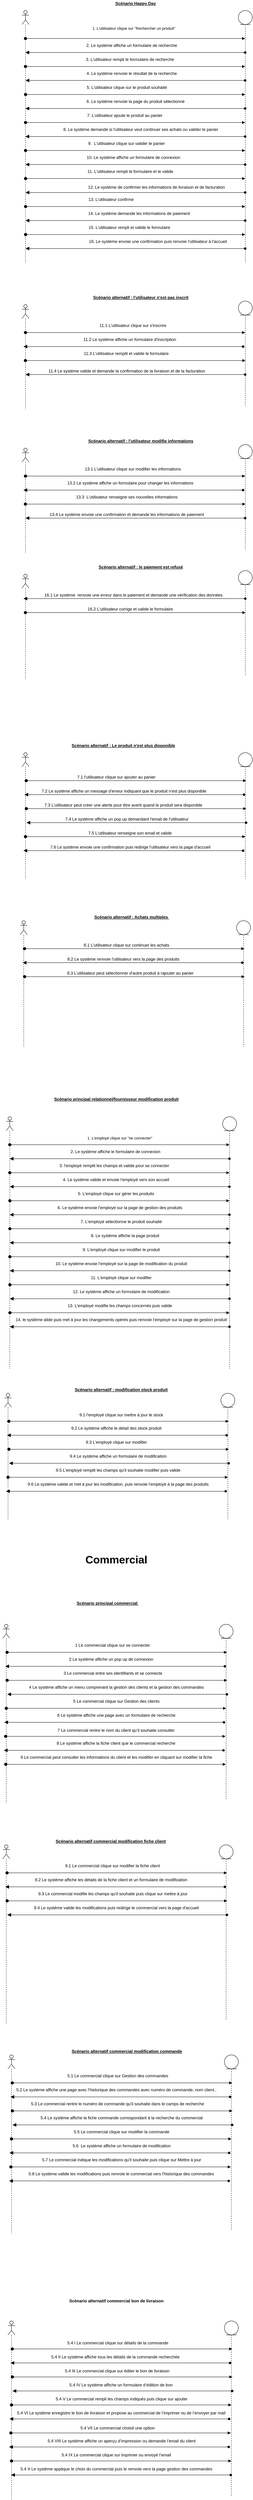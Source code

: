 <mxfile version="14.5.3" type="github">
  <diagram id="MZrCVbKPcxjubLTzTXuE" name="Page-1">
    <mxGraphModel dx="1422" dy="762" grid="1" gridSize="10" guides="1" tooltips="1" connect="1" arrows="1" fold="1" page="1" pageScale="1" pageWidth="827" pageHeight="1169" math="0" shadow="0">
      <root>
        <mxCell id="0" />
        <mxCell id="1" parent="0" />
        <mxCell id="bp1Jh9y0F7wbUH62DtqD-1" value="" style="shape=umlLifeline;participant=umlEntity;perimeter=lifelinePerimeter;whiteSpace=wrap;html=1;container=1;collapsible=0;recursiveResize=0;verticalAlign=top;spacingTop=36;outlineConnect=0;size=40;" parent="1" vertex="1">
          <mxGeometry x="750" y="80" width="40" height="720" as="geometry" />
        </mxCell>
        <mxCell id="bp1Jh9y0F7wbUH62DtqD-2" value="" style="shape=umlLifeline;participant=umlActor;perimeter=lifelinePerimeter;whiteSpace=wrap;html=1;container=1;collapsible=0;recursiveResize=0;verticalAlign=top;spacingTop=36;outlineConnect=0;" parent="1" vertex="1">
          <mxGeometry x="130" y="80" width="20" height="720" as="geometry" />
        </mxCell>
        <mxCell id="bp1Jh9y0F7wbUH62DtqD-3" value="&lt;font size=&quot;1&quot;&gt;&lt;u&gt;&lt;b style=&quot;font-size: 12px&quot;&gt;Scénario Happy Day&lt;/b&gt;&lt;/u&gt;&lt;/font&gt;" style="text;html=1;align=center;verticalAlign=middle;resizable=0;points=[];autosize=1;" parent="1" vertex="1">
          <mxGeometry x="390" y="50" width="130" height="20" as="geometry" />
        </mxCell>
        <mxCell id="bp1Jh9y0F7wbUH62DtqD-5" value="1. L&#39;utilisateur clique sur &quot;Rechercher un produit&quot;" style="html=1;verticalAlign=bottom;startArrow=oval;startFill=1;endArrow=block;startSize=8;" parent="1" target="bp1Jh9y0F7wbUH62DtqD-1" edge="1">
          <mxGeometry x="-0.015" y="20" width="60" relative="1" as="geometry">
            <mxPoint x="140" y="160" as="sourcePoint" />
            <mxPoint x="200" y="160" as="targetPoint" />
            <mxPoint as="offset" />
          </mxGeometry>
        </mxCell>
        <mxCell id="bp1Jh9y0F7wbUH62DtqD-8" value="2. Le système affiche un formulaire de recherche" style="text;html=1;align=center;verticalAlign=middle;resizable=0;points=[];autosize=1;" parent="1" vertex="1">
          <mxGeometry x="304" y="170" width="280" height="20" as="geometry" />
        </mxCell>
        <mxCell id="bp1Jh9y0F7wbUH62DtqD-9" value="" style="html=1;verticalAlign=bottom;startArrow=oval;startFill=1;endArrow=block;startSize=8;" parent="1" target="bp1Jh9y0F7wbUH62DtqD-1" edge="1">
          <mxGeometry width="60" relative="1" as="geometry">
            <mxPoint x="140" y="240" as="sourcePoint" />
            <mxPoint x="499.5" y="240" as="targetPoint" />
          </mxGeometry>
        </mxCell>
        <mxCell id="bp1Jh9y0F7wbUH62DtqD-10" value="3. L&#39;utilisateur rempli le formulaire de recherche" style="text;html=1;align=center;verticalAlign=middle;resizable=0;points=[];autosize=1;" parent="1" vertex="1">
          <mxGeometry x="304" y="210" width="270" height="20" as="geometry" />
        </mxCell>
        <mxCell id="bp1Jh9y0F7wbUH62DtqD-12" value="" style="html=1;verticalAlign=bottom;startArrow=block;startFill=1;endArrow=oval;startSize=8;endFill=1;" parent="1" target="bp1Jh9y0F7wbUH62DtqD-1" edge="1">
          <mxGeometry x="0.001" y="10" width="60" relative="1" as="geometry">
            <mxPoint x="140.25" y="279.76" as="sourcePoint" />
            <mxPoint x="499.75" y="279.76" as="targetPoint" />
            <mxPoint as="offset" />
          </mxGeometry>
        </mxCell>
        <mxCell id="bp1Jh9y0F7wbUH62DtqD-13" value="4. Le système renvoie le résultat de la recherche" style="text;html=1;align=center;verticalAlign=middle;resizable=0;points=[];autosize=1;" parent="1" vertex="1">
          <mxGeometry x="309" y="250" width="270" height="20" as="geometry" />
        </mxCell>
        <mxCell id="bp1Jh9y0F7wbUH62DtqD-14" value="" style="html=1;verticalAlign=bottom;startArrow=oval;startFill=1;endArrow=block;startSize=8;" parent="1" target="bp1Jh9y0F7wbUH62DtqD-1" edge="1">
          <mxGeometry width="60" relative="1" as="geometry">
            <mxPoint x="140.25" y="320" as="sourcePoint" />
            <mxPoint x="499.75" y="320" as="targetPoint" />
          </mxGeometry>
        </mxCell>
        <mxCell id="bp1Jh9y0F7wbUH62DtqD-15" value="5. L&#39;utilisateur clique sur le produit souhaité" style="text;html=1;align=center;verticalAlign=middle;resizable=0;points=[];autosize=1;" parent="1" vertex="1">
          <mxGeometry x="305" y="290" width="250" height="20" as="geometry" />
        </mxCell>
        <mxCell id="bp1Jh9y0F7wbUH62DtqD-16" value="" style="html=1;verticalAlign=bottom;startArrow=block;startFill=1;endArrow=oval;startSize=8;endFill=1;" parent="1" source="bp1Jh9y0F7wbUH62DtqD-2" target="bp1Jh9y0F7wbUH62DtqD-1" edge="1">
          <mxGeometry x="0.001" y="10" width="60" relative="1" as="geometry">
            <mxPoint x="160" y="360" as="sourcePoint" />
            <mxPoint x="759.5" y="360" as="targetPoint" />
            <mxPoint as="offset" />
            <Array as="points">
              <mxPoint x="610" y="360" />
            </Array>
          </mxGeometry>
        </mxCell>
        <mxCell id="bp1Jh9y0F7wbUH62DtqD-17" value="6. Le système renvoie la page du produit sélectionné" style="text;html=1;align=center;verticalAlign=middle;resizable=0;points=[];autosize=1;" parent="1" vertex="1">
          <mxGeometry x="305" y="330" width="300" height="20" as="geometry" />
        </mxCell>
        <mxCell id="bp1Jh9y0F7wbUH62DtqD-18" value="" style="html=1;verticalAlign=bottom;startArrow=oval;startFill=1;endArrow=block;startSize=8;" parent="1" target="bp1Jh9y0F7wbUH62DtqD-1" edge="1">
          <mxGeometry width="60" relative="1" as="geometry">
            <mxPoint x="140.25" y="400" as="sourcePoint" />
            <mxPoint x="499.75" y="400" as="targetPoint" />
          </mxGeometry>
        </mxCell>
        <mxCell id="bp1Jh9y0F7wbUH62DtqD-19" value="" style="html=1;verticalAlign=bottom;startArrow=oval;startFill=1;endArrow=block;startSize=8;" parent="1" target="bp1Jh9y0F7wbUH62DtqD-1" edge="1">
          <mxGeometry width="60" relative="1" as="geometry">
            <mxPoint x="140.25" y="480" as="sourcePoint" />
            <mxPoint x="499.75" y="480" as="targetPoint" />
          </mxGeometry>
        </mxCell>
        <mxCell id="bp1Jh9y0F7wbUH62DtqD-20" value="" style="html=1;verticalAlign=bottom;startArrow=block;startFill=1;endArrow=oval;startSize=8;endFill=1;" parent="1" source="bp1Jh9y0F7wbUH62DtqD-2" edge="1">
          <mxGeometry x="0.001" y="10" width="60" relative="1" as="geometry">
            <mxPoint x="410" y="440" as="sourcePoint" />
            <mxPoint x="769.5" y="440" as="targetPoint" />
            <mxPoint as="offset" />
          </mxGeometry>
        </mxCell>
        <mxCell id="bp1Jh9y0F7wbUH62DtqD-21" value="" style="html=1;verticalAlign=bottom;startArrow=block;startFill=1;endArrow=oval;startSize=8;endFill=1;" parent="1" target="bp1Jh9y0F7wbUH62DtqD-1" edge="1">
          <mxGeometry x="0.001" y="10" width="60" relative="1" as="geometry">
            <mxPoint x="140.25" y="520" as="sourcePoint" />
            <mxPoint x="499.75" y="520" as="targetPoint" />
            <mxPoint as="offset" />
          </mxGeometry>
        </mxCell>
        <mxCell id="bp1Jh9y0F7wbUH62DtqD-22" value="7. L&#39;utilisateur ajoute le produit au panier" style="text;html=1;align=center;verticalAlign=middle;resizable=0;points=[];autosize=1;" parent="1" vertex="1">
          <mxGeometry x="309" y="370" width="230" height="20" as="geometry" />
        </mxCell>
        <mxCell id="bp1Jh9y0F7wbUH62DtqD-23" value="8. Le système demande si l&#39;utilisateur veut continuer ses achats ou valider le panier" style="text;html=1;align=center;verticalAlign=middle;resizable=0;points=[];autosize=1;" parent="1" vertex="1">
          <mxGeometry x="240" y="410" width="460" height="20" as="geometry" />
        </mxCell>
        <mxCell id="bp1Jh9y0F7wbUH62DtqD-24" value="9.&amp;nbsp; L&#39;utilisateur clique sur valider le panier" style="text;html=1;align=center;verticalAlign=middle;resizable=0;points=[];autosize=1;" parent="1" vertex="1">
          <mxGeometry x="309" y="450" width="240" height="20" as="geometry" />
        </mxCell>
        <mxCell id="bp1Jh9y0F7wbUH62DtqD-26" value="10. Le système affiche un formulaire de connexion" style="text;html=1;align=center;verticalAlign=middle;resizable=0;points=[];autosize=1;" parent="1" vertex="1">
          <mxGeometry x="309" y="490" width="280" height="20" as="geometry" />
        </mxCell>
        <mxCell id="bp1Jh9y0F7wbUH62DtqD-27" value="" style="html=1;verticalAlign=bottom;startArrow=oval;startFill=1;endArrow=block;startSize=8;" parent="1" edge="1">
          <mxGeometry width="60" relative="1" as="geometry">
            <mxPoint x="140.38" y="560" as="sourcePoint" />
            <mxPoint x="769.63" y="560" as="targetPoint" />
          </mxGeometry>
        </mxCell>
        <mxCell id="bp1Jh9y0F7wbUH62DtqD-28" value="11. L&#39;utilisateur rempli le formulaire et le valide" style="text;html=1;align=center;verticalAlign=middle;resizable=0;points=[];autosize=1;" parent="1" vertex="1">
          <mxGeometry x="310" y="530" width="260" height="20" as="geometry" />
        </mxCell>
        <mxCell id="bp1Jh9y0F7wbUH62DtqD-30" value="" style="html=1;verticalAlign=bottom;startArrow=block;startFill=1;endArrow=oval;startSize=8;endFill=1;" parent="1" edge="1">
          <mxGeometry x="0.001" y="10" width="60" relative="1" as="geometry">
            <mxPoint x="140.38" y="680" as="sourcePoint" />
            <mxPoint x="769.63" y="680" as="targetPoint" />
            <mxPoint as="offset" />
          </mxGeometry>
        </mxCell>
        <mxCell id="bp1Jh9y0F7wbUH62DtqD-31" value="" style="html=1;verticalAlign=bottom;startArrow=block;startFill=1;endArrow=oval;startSize=8;endFill=1;" parent="1" edge="1">
          <mxGeometry x="0.001" y="10" width="60" relative="1" as="geometry">
            <mxPoint x="140.38" y="600" as="sourcePoint" />
            <mxPoint x="769.63" y="600" as="targetPoint" />
            <mxPoint as="offset" />
          </mxGeometry>
        </mxCell>
        <mxCell id="bp1Jh9y0F7wbUH62DtqD-34" value="" style="html=1;verticalAlign=bottom;startArrow=oval;startFill=1;endArrow=block;startSize=8;" parent="1" edge="1">
          <mxGeometry width="60" relative="1" as="geometry">
            <mxPoint x="140.37" y="640" as="sourcePoint" />
            <mxPoint x="769.62" y="640" as="targetPoint" />
          </mxGeometry>
        </mxCell>
        <mxCell id="bp1Jh9y0F7wbUH62DtqD-35" value="12. Le système de confirmer les informations de livraison et de facturation" style="text;html=1;align=center;verticalAlign=middle;resizable=0;points=[];autosize=1;" parent="1" vertex="1">
          <mxGeometry x="310" y="574.5" width="410" height="20" as="geometry" />
        </mxCell>
        <mxCell id="bp1Jh9y0F7wbUH62DtqD-36" value="13. L&#39;utilisateur confirme" style="text;html=1;align=center;verticalAlign=middle;resizable=0;points=[];autosize=1;" parent="1" vertex="1">
          <mxGeometry x="310" y="610" width="150" height="20" as="geometry" />
        </mxCell>
        <mxCell id="bp1Jh9y0F7wbUH62DtqD-37" value="14. Le système demande les informations de paiement" style="text;html=1;align=center;verticalAlign=middle;resizable=0;points=[];autosize=1;" parent="1" vertex="1">
          <mxGeometry x="310" y="650" width="310" height="20" as="geometry" />
        </mxCell>
        <mxCell id="bp1Jh9y0F7wbUH62DtqD-38" value="" style="html=1;verticalAlign=bottom;startArrow=oval;startFill=1;endArrow=block;startSize=8;" parent="1" edge="1">
          <mxGeometry width="60" relative="1" as="geometry">
            <mxPoint x="140.37" y="720" as="sourcePoint" />
            <mxPoint x="769.62" y="720" as="targetPoint" />
          </mxGeometry>
        </mxCell>
        <mxCell id="bp1Jh9y0F7wbUH62DtqD-39" value="15. L&#39;utilisateur rempli et valide le formulaire&amp;nbsp;" style="text;html=1;align=center;verticalAlign=middle;resizable=0;points=[];autosize=1;" parent="1" vertex="1">
          <mxGeometry x="314" y="690" width="250" height="20" as="geometry" />
        </mxCell>
        <mxCell id="bp1Jh9y0F7wbUH62DtqD-40" value="" style="html=1;verticalAlign=bottom;startArrow=block;startFill=1;endArrow=oval;startSize=8;endFill=1;" parent="1" edge="1">
          <mxGeometry x="0.001" y="10" width="60" relative="1" as="geometry">
            <mxPoint x="140.37" y="760" as="sourcePoint" />
            <mxPoint x="769.62" y="760" as="targetPoint" />
            <mxPoint as="offset" />
          </mxGeometry>
        </mxCell>
        <mxCell id="bp1Jh9y0F7wbUH62DtqD-41" value="16. Le système envoie une confirmation puis renvoie l&#39;utilisateur à l&#39;accueil" style="text;html=1;align=center;verticalAlign=middle;resizable=0;points=[];autosize=1;" parent="1" vertex="1">
          <mxGeometry x="314" y="730" width="410" height="20" as="geometry" />
        </mxCell>
        <mxCell id="bp1Jh9y0F7wbUH62DtqD-7" value="" style="html=1;verticalAlign=bottom;startArrow=block;startFill=1;endArrow=oval;startSize=8;endFill=1;" parent="1" source="bp1Jh9y0F7wbUH62DtqD-2" target="bp1Jh9y0F7wbUH62DtqD-1" edge="1">
          <mxGeometry x="0.001" y="10" width="60" relative="1" as="geometry">
            <mxPoint x="410" y="180" as="sourcePoint" />
            <mxPoint x="769.5" y="180" as="targetPoint" />
            <Array as="points">
              <mxPoint x="460" y="200" />
            </Array>
            <mxPoint as="offset" />
          </mxGeometry>
        </mxCell>
        <mxCell id="bp1Jh9y0F7wbUH62DtqD-42" value="" style="shape=umlLifeline;participant=umlActor;perimeter=lifelinePerimeter;whiteSpace=wrap;html=1;container=1;collapsible=0;recursiveResize=0;verticalAlign=top;spacingTop=36;outlineConnect=0;" parent="1" vertex="1">
          <mxGeometry x="130" y="920" width="20" height="300" as="geometry" />
        </mxCell>
        <mxCell id="bp1Jh9y0F7wbUH62DtqD-43" value="" style="shape=umlLifeline;participant=umlEntity;perimeter=lifelinePerimeter;whiteSpace=wrap;html=1;container=1;collapsible=0;recursiveResize=0;verticalAlign=top;spacingTop=36;outlineConnect=0;" parent="1" vertex="1">
          <mxGeometry x="750" y="910" width="40" height="300" as="geometry" />
        </mxCell>
        <mxCell id="bp1Jh9y0F7wbUH62DtqD-44" value="&lt;b&gt;&lt;u&gt;Scénario alternatif : l&#39;utilisateur n&#39;est pas inscrit&lt;/u&gt;&lt;/b&gt;" style="text;html=1;align=center;verticalAlign=middle;resizable=0;points=[];autosize=1;" parent="1" vertex="1">
          <mxGeometry x="325" y="890" width="290" height="20" as="geometry" />
        </mxCell>
        <mxCell id="bp1Jh9y0F7wbUH62DtqD-45" value="" style="html=1;verticalAlign=bottom;startArrow=oval;startFill=1;endArrow=block;startSize=8;" parent="1" source="bp1Jh9y0F7wbUH62DtqD-42" target="bp1Jh9y0F7wbUH62DtqD-43" edge="1">
          <mxGeometry x="-1" y="71" width="60" relative="1" as="geometry">
            <mxPoint x="360" y="1010" as="sourcePoint" />
            <mxPoint x="770" y="990" as="targetPoint" />
            <Array as="points">
              <mxPoint x="720" y="1000" />
            </Array>
            <mxPoint x="-50" y="21" as="offset" />
          </mxGeometry>
        </mxCell>
        <mxCell id="bp1Jh9y0F7wbUH62DtqD-46" value="11.1 L&#39;utilisateur clique sur s&#39;inscrire&amp;nbsp;" style="text;html=1;align=center;verticalAlign=middle;resizable=0;points=[];autosize=1;" parent="1" vertex="1">
          <mxGeometry x="344" y="970" width="210" height="20" as="geometry" />
        </mxCell>
        <mxCell id="bp1Jh9y0F7wbUH62DtqD-47" value="" style="html=1;verticalAlign=bottom;startArrow=block;startFill=1;endArrow=oval;startSize=8;endFill=1;" parent="1" edge="1">
          <mxGeometry x="0.001" y="10" width="60" relative="1" as="geometry">
            <mxPoint x="134.37" y="1040" as="sourcePoint" />
            <mxPoint x="763.62" y="1040" as="targetPoint" />
            <mxPoint as="offset" />
          </mxGeometry>
        </mxCell>
        <mxCell id="bp1Jh9y0F7wbUH62DtqD-48" value="11.2 Le système affiche un formulaire d&#39;inscription&amp;nbsp;" style="text;html=1;align=center;verticalAlign=middle;resizable=0;points=[];autosize=1;" parent="1" vertex="1">
          <mxGeometry x="300" y="1010" width="280" height="20" as="geometry" />
        </mxCell>
        <mxCell id="bp1Jh9y0F7wbUH62DtqD-49" value="" style="html=1;verticalAlign=bottom;startArrow=oval;startFill=1;endArrow=block;startSize=8;" parent="1" edge="1">
          <mxGeometry x="-1" y="71" width="60" relative="1" as="geometry">
            <mxPoint x="139.781" y="1080" as="sourcePoint" />
            <mxPoint x="770.21" y="1080" as="targetPoint" />
            <Array as="points">
              <mxPoint x="720.71" y="1080" />
            </Array>
            <mxPoint x="-50" y="21" as="offset" />
          </mxGeometry>
        </mxCell>
        <mxCell id="bp1Jh9y0F7wbUH62DtqD-50" value="" style="html=1;verticalAlign=bottom;startArrow=block;startFill=1;endArrow=oval;startSize=8;endFill=1;" parent="1" edge="1">
          <mxGeometry x="0.001" y="10" width="60" relative="1" as="geometry">
            <mxPoint x="140.38" y="1120" as="sourcePoint" />
            <mxPoint x="769.63" y="1120" as="targetPoint" />
            <mxPoint as="offset" />
          </mxGeometry>
        </mxCell>
        <mxCell id="bp1Jh9y0F7wbUH62DtqD-51" value="11.3 L&#39;utilisateur remplit et valide le formulaire&amp;nbsp;" style="text;html=1;align=center;verticalAlign=middle;resizable=0;points=[];autosize=1;" parent="1" vertex="1">
          <mxGeometry x="300" y="1050" width="260" height="20" as="geometry" />
        </mxCell>
        <mxCell id="bp1Jh9y0F7wbUH62DtqD-52" value="11.4 Le système valide et demande la confirmation de la livraison et de la facturation" style="text;html=1;align=center;verticalAlign=middle;resizable=0;points=[];autosize=1;" parent="1" vertex="1">
          <mxGeometry x="200" y="1100" width="460" height="20" as="geometry" />
        </mxCell>
        <mxCell id="bp1Jh9y0F7wbUH62DtqD-53" value="" style="shape=umlLifeline;participant=umlActor;perimeter=lifelinePerimeter;whiteSpace=wrap;html=1;container=1;collapsible=0;recursiveResize=0;verticalAlign=top;spacingTop=36;outlineConnect=0;" parent="1" vertex="1">
          <mxGeometry x="130" y="1330" width="20" height="300" as="geometry" />
        </mxCell>
        <mxCell id="bp1Jh9y0F7wbUH62DtqD-54" value="" style="shape=umlLifeline;participant=umlEntity;perimeter=lifelinePerimeter;whiteSpace=wrap;html=1;container=1;collapsible=0;recursiveResize=0;verticalAlign=top;spacingTop=36;outlineConnect=0;" parent="1" vertex="1">
          <mxGeometry x="750" y="1320" width="40" height="300" as="geometry" />
        </mxCell>
        <mxCell id="bp1Jh9y0F7wbUH62DtqD-55" value="&lt;b&gt;&lt;u&gt;Scénario alternatif : l&#39;utilisateur modifie informations&lt;/u&gt;&lt;/b&gt;" style="text;html=1;align=center;verticalAlign=middle;resizable=0;points=[];autosize=1;" parent="1" vertex="1">
          <mxGeometry x="310" y="1300" width="320" height="20" as="geometry" />
        </mxCell>
        <mxCell id="bp1Jh9y0F7wbUH62DtqD-56" value="" style="html=1;verticalAlign=bottom;startArrow=oval;startFill=1;endArrow=block;startSize=8;" parent="1" source="bp1Jh9y0F7wbUH62DtqD-53" target="bp1Jh9y0F7wbUH62DtqD-54" edge="1">
          <mxGeometry x="-1" y="71" width="60" relative="1" as="geometry">
            <mxPoint x="360" y="1420" as="sourcePoint" />
            <mxPoint x="770" y="1400" as="targetPoint" />
            <Array as="points">
              <mxPoint x="720" y="1410" />
            </Array>
            <mxPoint x="-50" y="21" as="offset" />
          </mxGeometry>
        </mxCell>
        <mxCell id="bp1Jh9y0F7wbUH62DtqD-57" value="13.1 L&#39;utilisateur clique sur modifier les informations&amp;nbsp;" style="text;html=1;align=center;verticalAlign=middle;resizable=0;points=[];autosize=1;" parent="1" vertex="1">
          <mxGeometry x="304" y="1380" width="290" height="20" as="geometry" />
        </mxCell>
        <mxCell id="bp1Jh9y0F7wbUH62DtqD-58" value="" style="html=1;verticalAlign=bottom;startArrow=block;startFill=1;endArrow=oval;startSize=8;endFill=1;" parent="1" edge="1">
          <mxGeometry x="0.001" y="10" width="60" relative="1" as="geometry">
            <mxPoint x="134.37" y="1450" as="sourcePoint" />
            <mxPoint x="763.62" y="1450" as="targetPoint" />
            <mxPoint as="offset" />
          </mxGeometry>
        </mxCell>
        <mxCell id="bp1Jh9y0F7wbUH62DtqD-59" value="13.2 Le système affiche un formulaire pour changer les informations" style="text;html=1;align=center;verticalAlign=middle;resizable=0;points=[];autosize=1;" parent="1" vertex="1">
          <mxGeometry x="250" y="1420" width="380" height="20" as="geometry" />
        </mxCell>
        <mxCell id="bp1Jh9y0F7wbUH62DtqD-60" value="" style="html=1;verticalAlign=bottom;startArrow=oval;startFill=1;endArrow=block;startSize=8;" parent="1" edge="1">
          <mxGeometry x="-1" y="71" width="60" relative="1" as="geometry">
            <mxPoint x="139.781" y="1490" as="sourcePoint" />
            <mxPoint x="770.21" y="1490" as="targetPoint" />
            <Array as="points">
              <mxPoint x="720.71" y="1490" />
            </Array>
            <mxPoint x="-50" y="21" as="offset" />
          </mxGeometry>
        </mxCell>
        <mxCell id="bp1Jh9y0F7wbUH62DtqD-61" value="" style="html=1;verticalAlign=bottom;startArrow=block;startFill=1;endArrow=oval;startSize=8;endFill=1;" parent="1" edge="1">
          <mxGeometry x="0.001" y="10" width="60" relative="1" as="geometry">
            <mxPoint x="140.38" y="1530" as="sourcePoint" />
            <mxPoint x="769.63" y="1530" as="targetPoint" />
            <mxPoint as="offset" />
          </mxGeometry>
        </mxCell>
        <mxCell id="bp1Jh9y0F7wbUH62DtqD-62" value="13.3&amp;nbsp; L&#39;utilisateur renseigne ses nouvelles informations" style="text;html=1;align=center;verticalAlign=middle;resizable=0;points=[];autosize=1;" parent="1" vertex="1">
          <mxGeometry x="275" y="1460" width="310" height="20" as="geometry" />
        </mxCell>
        <mxCell id="bp1Jh9y0F7wbUH62DtqD-63" value="13.4 Le système envoie une confirmation et demande les informations de paiement" style="text;html=1;align=center;verticalAlign=middle;resizable=0;points=[];autosize=1;" parent="1" vertex="1">
          <mxGeometry x="200" y="1510" width="460" height="20" as="geometry" />
        </mxCell>
        <mxCell id="bp1Jh9y0F7wbUH62DtqD-65" value="" style="shape=umlLifeline;participant=umlActor;perimeter=lifelinePerimeter;whiteSpace=wrap;html=1;container=1;collapsible=0;recursiveResize=0;verticalAlign=top;spacingTop=36;outlineConnect=0;" parent="1" vertex="1">
          <mxGeometry x="130" y="1690" width="20" height="300" as="geometry" />
        </mxCell>
        <mxCell id="bp1Jh9y0F7wbUH62DtqD-66" value="" style="shape=umlLifeline;participant=umlEntity;perimeter=lifelinePerimeter;whiteSpace=wrap;html=1;container=1;collapsible=0;recursiveResize=0;verticalAlign=top;spacingTop=36;outlineConnect=0;" parent="1" vertex="1">
          <mxGeometry x="750" y="1680" width="40" height="300" as="geometry" />
        </mxCell>
        <mxCell id="bp1Jh9y0F7wbUH62DtqD-67" value="&lt;b&gt;&lt;u&gt;Scénario alternatif : le paiement est refusé&lt;/u&gt;&lt;/b&gt;" style="text;html=1;align=center;verticalAlign=middle;resizable=0;points=[];autosize=1;" parent="1" vertex="1">
          <mxGeometry x="340" y="1660" width="260" height="20" as="geometry" />
        </mxCell>
        <mxCell id="bp1Jh9y0F7wbUH62DtqD-69" value="16.1 Le système&amp;nbsp; renvoie une erreur dans le paiement et demande une vérification des données" style="text;html=1;align=center;verticalAlign=middle;resizable=0;points=[];autosize=1;" parent="1" vertex="1">
          <mxGeometry x="184" y="1740" width="530" height="20" as="geometry" />
        </mxCell>
        <mxCell id="bp1Jh9y0F7wbUH62DtqD-70" value="" style="html=1;verticalAlign=bottom;startArrow=block;startFill=1;endArrow=oval;startSize=8;endFill=1;" parent="1" edge="1">
          <mxGeometry x="0.001" y="10" width="60" relative="1" as="geometry">
            <mxPoint x="134.37" y="1760" as="sourcePoint" />
            <mxPoint x="770" y="1760" as="targetPoint" />
            <mxPoint as="offset" />
          </mxGeometry>
        </mxCell>
        <mxCell id="bp1Jh9y0F7wbUH62DtqD-71" value="16.2 L&#39;utilisateur corrige et valide le formulaire" style="text;html=1;align=center;verticalAlign=middle;resizable=0;points=[];autosize=1;" parent="1" vertex="1">
          <mxGeometry x="310" y="1780" width="260" height="20" as="geometry" />
        </mxCell>
        <mxCell id="bp1Jh9y0F7wbUH62DtqD-72" value="" style="html=1;verticalAlign=bottom;startArrow=oval;startFill=1;endArrow=block;startSize=8;" parent="1" edge="1">
          <mxGeometry x="-1" y="71" width="60" relative="1" as="geometry">
            <mxPoint x="139.781" y="1800" as="sourcePoint" />
            <mxPoint x="770.21" y="1800" as="targetPoint" />
            <Array as="points">
              <mxPoint x="720.71" y="1800" />
            </Array>
            <mxPoint x="-50" y="21" as="offset" />
          </mxGeometry>
        </mxCell>
        <mxCell id="WXvjH9I04tcjTVUaUVk6-1" value="&lt;b&gt;&lt;u&gt;Scénario alternatif : Le produit n&#39;est plus disponible&lt;/u&gt;&lt;/b&gt;" style="text;html=1;align=center;verticalAlign=middle;resizable=0;points=[];autosize=1;" parent="1" vertex="1">
          <mxGeometry x="265" y="2170" width="310" height="20" as="geometry" />
        </mxCell>
        <mxCell id="WXvjH9I04tcjTVUaUVk6-2" value="" style="shape=umlLifeline;participant=umlActor;perimeter=lifelinePerimeter;whiteSpace=wrap;html=1;container=1;collapsible=0;recursiveResize=0;verticalAlign=top;spacingTop=36;outlineConnect=0;size=40;" parent="1" vertex="1">
          <mxGeometry x="130" y="2200" width="20" height="360" as="geometry" />
        </mxCell>
        <mxCell id="WXvjH9I04tcjTVUaUVk6-3" value="" style="shape=umlLifeline;participant=umlEntity;perimeter=lifelinePerimeter;whiteSpace=wrap;html=1;container=1;collapsible=0;recursiveResize=0;verticalAlign=top;spacingTop=36;outlineConnect=0;" parent="1" vertex="1">
          <mxGeometry x="750" y="2200" width="40" height="360" as="geometry" />
        </mxCell>
        <mxCell id="WXvjH9I04tcjTVUaUVk6-4" value="" style="html=1;verticalAlign=bottom;startArrow=oval;startFill=1;endArrow=block;startSize=8;" parent="1" edge="1">
          <mxGeometry x="-1" y="71" width="60" relative="1" as="geometry">
            <mxPoint x="142.21" y="2280" as="sourcePoint" />
            <mxPoint x="772.21" y="2280" as="targetPoint" />
            <Array as="points">
              <mxPoint x="722.71" y="2280" />
            </Array>
            <mxPoint x="-50" y="21" as="offset" />
          </mxGeometry>
        </mxCell>
        <mxCell id="WXvjH9I04tcjTVUaUVk6-5" value="" style="html=1;verticalAlign=bottom;startArrow=block;startFill=1;endArrow=oval;startSize=8;endFill=1;" parent="1" edge="1">
          <mxGeometry x="0.001" y="10" width="60" relative="1" as="geometry">
            <mxPoint x="137.08" y="2320" as="sourcePoint" />
            <mxPoint x="766.33" y="2320" as="targetPoint" />
            <mxPoint as="offset" />
          </mxGeometry>
        </mxCell>
        <mxCell id="WXvjH9I04tcjTVUaUVk6-6" value="" style="html=1;verticalAlign=bottom;startArrow=oval;startFill=1;endArrow=block;startSize=8;" parent="1" edge="1">
          <mxGeometry x="-1" y="71" width="60" relative="1" as="geometry">
            <mxPoint x="142.491" y="2360" as="sourcePoint" />
            <mxPoint x="772.92" y="2360" as="targetPoint" />
            <Array as="points">
              <mxPoint x="723.42" y="2360" />
            </Array>
            <mxPoint x="-50" y="21" as="offset" />
          </mxGeometry>
        </mxCell>
        <mxCell id="WXvjH9I04tcjTVUaUVk6-7" value="" style="html=1;verticalAlign=bottom;startArrow=block;startFill=1;endArrow=oval;startSize=8;endFill=1;" parent="1" edge="1">
          <mxGeometry x="0.001" y="10" width="60" relative="1" as="geometry">
            <mxPoint x="143.09" y="2400" as="sourcePoint" />
            <mxPoint x="772.34" y="2400" as="targetPoint" />
            <mxPoint as="offset" />
          </mxGeometry>
        </mxCell>
        <mxCell id="WXvjH9I04tcjTVUaUVk6-8" value="7.1 l&#39;utilisateur clique sur ajouter au panier" style="text;html=1;align=center;verticalAlign=middle;resizable=0;points=[];autosize=1;" parent="1" vertex="1">
          <mxGeometry x="280" y="2260" width="240" height="20" as="geometry" />
        </mxCell>
        <mxCell id="WXvjH9I04tcjTVUaUVk6-9" value="&amp;nbsp; &amp;nbsp; &amp;nbsp; &amp;nbsp; &amp;nbsp; &amp;nbsp; &amp;nbsp;7.2 Le système affiche un message d&#39;erreur indiquant que le produit n&#39;est plus disponible" style="text;html=1;align=center;verticalAlign=middle;resizable=0;points=[];autosize=1;" parent="1" vertex="1">
          <mxGeometry x="135" y="2300" width="530" height="20" as="geometry" />
        </mxCell>
        <mxCell id="WXvjH9I04tcjTVUaUVk6-10" value="7.3 L&#39;utilisateur peut créer une alerte pour être averti quand le produit sera disponible" style="text;html=1;align=center;verticalAlign=middle;resizable=0;points=[];autosize=1;" parent="1" vertex="1">
          <mxGeometry x="185" y="2340" width="470" height="20" as="geometry" />
        </mxCell>
        <mxCell id="WXvjH9I04tcjTVUaUVk6-11" value="7.4 Le système affiche un pop up demandant l&#39;email de l&#39;utilisateur" style="text;html=1;align=center;verticalAlign=middle;resizable=0;points=[];autosize=1;" parent="1" vertex="1">
          <mxGeometry x="245" y="2380" width="370" height="20" as="geometry" />
        </mxCell>
        <mxCell id="WXvjH9I04tcjTVUaUVk6-12" value="" style="html=1;verticalAlign=bottom;startArrow=oval;startFill=1;endArrow=block;startSize=8;" parent="1" edge="1">
          <mxGeometry x="-1" y="71" width="60" relative="1" as="geometry">
            <mxPoint x="140.0" y="2440" as="sourcePoint" />
            <mxPoint x="770" y="2440" as="targetPoint" />
            <Array as="points">
              <mxPoint x="720.5" y="2440" />
            </Array>
            <mxPoint x="-50" y="21" as="offset" />
          </mxGeometry>
        </mxCell>
        <mxCell id="WXvjH9I04tcjTVUaUVk6-13" value="7.5 L&#39;utilisateur renseigne son email et valide" style="text;html=1;align=center;verticalAlign=middle;resizable=0;points=[];autosize=1;" parent="1" vertex="1">
          <mxGeometry x="314" y="2420" width="250" height="20" as="geometry" />
        </mxCell>
        <mxCell id="WXvjH9I04tcjTVUaUVk6-14" value="" style="html=1;verticalAlign=bottom;startArrow=block;startFill=1;endArrow=oval;startSize=8;endFill=1;" parent="1" edge="1">
          <mxGeometry x="0.001" y="10" width="60" relative="1" as="geometry">
            <mxPoint x="134.37" y="2480" as="sourcePoint" />
            <mxPoint x="763.62" y="2480" as="targetPoint" />
            <mxPoint as="offset" />
          </mxGeometry>
        </mxCell>
        <mxCell id="WXvjH9I04tcjTVUaUVk6-15" value="7.6 Le système envoie une confirmation puis redirige l&#39;utilisateur vers la page d&#39;accueil" style="text;html=1;align=center;verticalAlign=middle;resizable=0;points=[];autosize=1;" parent="1" vertex="1">
          <mxGeometry x="205" y="2460" width="470" height="20" as="geometry" />
        </mxCell>
        <mxCell id="WXvjH9I04tcjTVUaUVk6-16" value="&lt;b&gt;&lt;u&gt;Scénario alternatif : Achats multiples&amp;nbsp;&lt;/u&gt;&lt;/b&gt;" style="text;html=1;align=center;verticalAlign=middle;resizable=0;points=[];autosize=1;" parent="1" vertex="1">
          <mxGeometry x="329" y="2660" width="230" height="20" as="geometry" />
        </mxCell>
        <mxCell id="WXvjH9I04tcjTVUaUVk6-17" value="" style="shape=umlLifeline;participant=umlActor;perimeter=lifelinePerimeter;whiteSpace=wrap;html=1;container=1;collapsible=0;recursiveResize=0;verticalAlign=top;spacingTop=36;outlineConnect=0;size=40;" parent="1" vertex="1">
          <mxGeometry x="125" y="2680" width="20" height="360" as="geometry" />
        </mxCell>
        <mxCell id="WXvjH9I04tcjTVUaUVk6-18" value="" style="shape=umlLifeline;participant=umlEntity;perimeter=lifelinePerimeter;whiteSpace=wrap;html=1;container=1;collapsible=0;recursiveResize=0;verticalAlign=top;spacingTop=36;outlineConnect=0;" parent="1" vertex="1">
          <mxGeometry x="745" y="2680" width="40" height="360" as="geometry" />
        </mxCell>
        <mxCell id="WXvjH9I04tcjTVUaUVk6-19" value="" style="html=1;verticalAlign=bottom;startArrow=oval;startFill=1;endArrow=block;startSize=8;" parent="1" edge="1">
          <mxGeometry x="-1" y="71" width="60" relative="1" as="geometry">
            <mxPoint x="137.21" y="2760" as="sourcePoint" />
            <mxPoint x="767.21" y="2760" as="targetPoint" />
            <Array as="points">
              <mxPoint x="717.71" y="2760" />
            </Array>
            <mxPoint x="-50" y="21" as="offset" />
          </mxGeometry>
        </mxCell>
        <mxCell id="WXvjH9I04tcjTVUaUVk6-20" value="" style="html=1;verticalAlign=bottom;startArrow=block;startFill=1;endArrow=oval;startSize=8;endFill=1;" parent="1" edge="1">
          <mxGeometry x="0.001" y="10" width="60" relative="1" as="geometry">
            <mxPoint x="132.08" y="2800" as="sourcePoint" />
            <mxPoint x="761.33" y="2800" as="targetPoint" />
            <mxPoint as="offset" />
          </mxGeometry>
        </mxCell>
        <mxCell id="WXvjH9I04tcjTVUaUVk6-21" value="" style="html=1;verticalAlign=bottom;startArrow=oval;startFill=1;endArrow=block;startSize=8;" parent="1" edge="1">
          <mxGeometry x="-1" y="71" width="60" relative="1" as="geometry">
            <mxPoint x="137.491" y="2840" as="sourcePoint" />
            <mxPoint x="767.92" y="2840" as="targetPoint" />
            <Array as="points">
              <mxPoint x="718.42" y="2840" />
            </Array>
            <mxPoint x="-50" y="21" as="offset" />
          </mxGeometry>
        </mxCell>
        <mxCell id="WXvjH9I04tcjTVUaUVk6-31" value="8.1 L&#39;utilisateur clique sur continuer les achats" style="text;html=1;align=center;verticalAlign=middle;resizable=0;points=[];autosize=1;" parent="1" vertex="1">
          <mxGeometry x="299" y="2740" width="260" height="20" as="geometry" />
        </mxCell>
        <mxCell id="WXvjH9I04tcjTVUaUVk6-32" value="8.2 Le système renvoie l&#39;utilisateur vers la page des produits" style="text;html=1;align=center;verticalAlign=middle;resizable=0;points=[];autosize=1;" parent="1" vertex="1">
          <mxGeometry x="250" y="2780" width="340" height="20" as="geometry" />
        </mxCell>
        <mxCell id="WXvjH9I04tcjTVUaUVk6-33" value="8.3 L&#39;utilisateur peut sélectionner d&#39;autre produit à rajouter au panier" style="text;html=1;align=center;verticalAlign=middle;resizable=0;points=[];autosize=1;" parent="1" vertex="1">
          <mxGeometry x="250" y="2820" width="380" height="20" as="geometry" />
        </mxCell>
        <mxCell id="FsZHeZZL7pEjZ1U_OA7q-1" value="&lt;b&gt;&lt;u&gt;Scénario principal relationnel/fournisseur modification produit&lt;/u&gt;&lt;/b&gt;" style="text;html=1;align=center;verticalAlign=middle;resizable=0;points=[];autosize=1;" parent="1" vertex="1">
          <mxGeometry x="215" y="3180" width="370" height="20" as="geometry" />
        </mxCell>
        <mxCell id="FsZHeZZL7pEjZ1U_OA7q-2" value="" style="shape=umlLifeline;participant=umlEntity;perimeter=lifelinePerimeter;whiteSpace=wrap;html=1;container=1;collapsible=0;recursiveResize=0;verticalAlign=top;spacingTop=36;outlineConnect=0;size=40;" parent="1" vertex="1">
          <mxGeometry x="705" y="3240" width="40" height="720" as="geometry" />
        </mxCell>
        <mxCell id="FsZHeZZL7pEjZ1U_OA7q-3" value="" style="shape=umlLifeline;participant=umlActor;perimeter=lifelinePerimeter;whiteSpace=wrap;html=1;container=1;collapsible=0;recursiveResize=0;verticalAlign=top;spacingTop=36;outlineConnect=0;" parent="1" vertex="1">
          <mxGeometry x="85" y="3240" width="20" height="720" as="geometry" />
        </mxCell>
        <mxCell id="FsZHeZZL7pEjZ1U_OA7q-4" value="1. L&#39;employé clique sur &quot;se connecter&quot;" style="html=1;verticalAlign=bottom;startArrow=oval;startFill=1;endArrow=block;startSize=8;" parent="1" target="FsZHeZZL7pEjZ1U_OA7q-2" edge="1">
          <mxGeometry x="0.001" y="10" width="60" relative="1" as="geometry">
            <mxPoint x="95" y="3320" as="sourcePoint" />
            <mxPoint x="155" y="3320" as="targetPoint" />
            <mxPoint as="offset" />
          </mxGeometry>
        </mxCell>
        <mxCell id="FsZHeZZL7pEjZ1U_OA7q-5" value="2. Le système affiche le formulaire de connexion&amp;nbsp;" style="text;html=1;align=center;verticalAlign=middle;resizable=0;points=[];autosize=1;" parent="1" vertex="1">
          <mxGeometry x="259" y="3330" width="280" height="20" as="geometry" />
        </mxCell>
        <mxCell id="FsZHeZZL7pEjZ1U_OA7q-6" value="" style="html=1;verticalAlign=bottom;startArrow=oval;startFill=1;endArrow=block;startSize=8;" parent="1" target="FsZHeZZL7pEjZ1U_OA7q-2" edge="1">
          <mxGeometry width="60" relative="1" as="geometry">
            <mxPoint x="95" y="3400" as="sourcePoint" />
            <mxPoint x="454.5" y="3400" as="targetPoint" />
          </mxGeometry>
        </mxCell>
        <mxCell id="FsZHeZZL7pEjZ1U_OA7q-7" value="3. l&#39;employé remplit les champs et valide pour se connecter" style="text;html=1;align=center;verticalAlign=middle;resizable=0;points=[];autosize=1;" parent="1" vertex="1">
          <mxGeometry x="229" y="3370" width="330" height="20" as="geometry" />
        </mxCell>
        <mxCell id="FsZHeZZL7pEjZ1U_OA7q-8" value="" style="html=1;verticalAlign=bottom;startArrow=block;startFill=1;endArrow=oval;startSize=8;endFill=1;" parent="1" target="FsZHeZZL7pEjZ1U_OA7q-2" edge="1">
          <mxGeometry x="0.001" y="10" width="60" relative="1" as="geometry">
            <mxPoint x="95.25" y="3439.76" as="sourcePoint" />
            <mxPoint x="454.75" y="3439.76" as="targetPoint" />
            <mxPoint as="offset" />
          </mxGeometry>
        </mxCell>
        <mxCell id="FsZHeZZL7pEjZ1U_OA7q-9" value="4. Le système valide et envoie l&#39;employé vers son accueil" style="text;html=1;align=center;verticalAlign=middle;resizable=0;points=[];autosize=1;" parent="1" vertex="1">
          <mxGeometry x="239" y="3410" width="320" height="20" as="geometry" />
        </mxCell>
        <mxCell id="FsZHeZZL7pEjZ1U_OA7q-10" value="" style="html=1;verticalAlign=bottom;startArrow=oval;startFill=1;endArrow=block;startSize=8;" parent="1" target="FsZHeZZL7pEjZ1U_OA7q-2" edge="1">
          <mxGeometry width="60" relative="1" as="geometry">
            <mxPoint x="95.25" y="3480" as="sourcePoint" />
            <mxPoint x="454.75" y="3480" as="targetPoint" />
          </mxGeometry>
        </mxCell>
        <mxCell id="FsZHeZZL7pEjZ1U_OA7q-11" value="5. L&#39;employé clique sur gérer les produits" style="text;html=1;align=center;verticalAlign=middle;resizable=0;points=[];autosize=1;" parent="1" vertex="1">
          <mxGeometry x="284" y="3450" width="230" height="20" as="geometry" />
        </mxCell>
        <mxCell id="FsZHeZZL7pEjZ1U_OA7q-12" value="" style="html=1;verticalAlign=bottom;startArrow=block;startFill=1;endArrow=oval;startSize=8;endFill=1;" parent="1" source="FsZHeZZL7pEjZ1U_OA7q-3" target="FsZHeZZL7pEjZ1U_OA7q-2" edge="1">
          <mxGeometry x="0.001" y="10" width="60" relative="1" as="geometry">
            <mxPoint x="115" y="3520" as="sourcePoint" />
            <mxPoint x="714.5" y="3520" as="targetPoint" />
            <mxPoint as="offset" />
            <Array as="points">
              <mxPoint x="565" y="3520" />
            </Array>
          </mxGeometry>
        </mxCell>
        <mxCell id="FsZHeZZL7pEjZ1U_OA7q-13" value="6. Le système envoie l&#39;employé sur la page de gestion des produits" style="text;html=1;align=center;verticalAlign=middle;resizable=0;points=[];autosize=1;" parent="1" vertex="1">
          <mxGeometry x="225" y="3490" width="370" height="20" as="geometry" />
        </mxCell>
        <mxCell id="FsZHeZZL7pEjZ1U_OA7q-14" value="" style="html=1;verticalAlign=bottom;startArrow=oval;startFill=1;endArrow=block;startSize=8;" parent="1" target="FsZHeZZL7pEjZ1U_OA7q-2" edge="1">
          <mxGeometry width="60" relative="1" as="geometry">
            <mxPoint x="95.25" y="3560" as="sourcePoint" />
            <mxPoint x="454.75" y="3560" as="targetPoint" />
          </mxGeometry>
        </mxCell>
        <mxCell id="FsZHeZZL7pEjZ1U_OA7q-15" value="" style="html=1;verticalAlign=bottom;startArrow=oval;startFill=1;endArrow=block;startSize=8;" parent="1" target="FsZHeZZL7pEjZ1U_OA7q-2" edge="1">
          <mxGeometry width="60" relative="1" as="geometry">
            <mxPoint x="95.25" y="3640" as="sourcePoint" />
            <mxPoint x="454.75" y="3640" as="targetPoint" />
          </mxGeometry>
        </mxCell>
        <mxCell id="FsZHeZZL7pEjZ1U_OA7q-16" value="" style="html=1;verticalAlign=bottom;startArrow=block;startFill=1;endArrow=oval;startSize=8;endFill=1;" parent="1" source="FsZHeZZL7pEjZ1U_OA7q-3" edge="1">
          <mxGeometry x="0.001" y="10" width="60" relative="1" as="geometry">
            <mxPoint x="365" y="3600" as="sourcePoint" />
            <mxPoint x="724.5" y="3600" as="targetPoint" />
            <mxPoint as="offset" />
          </mxGeometry>
        </mxCell>
        <mxCell id="FsZHeZZL7pEjZ1U_OA7q-17" value="" style="html=1;verticalAlign=bottom;startArrow=block;startFill=1;endArrow=oval;startSize=8;endFill=1;" parent="1" target="FsZHeZZL7pEjZ1U_OA7q-2" edge="1">
          <mxGeometry x="0.001" y="10" width="60" relative="1" as="geometry">
            <mxPoint x="95.25" y="3680" as="sourcePoint" />
            <mxPoint x="454.75" y="3680" as="targetPoint" />
            <mxPoint as="offset" />
          </mxGeometry>
        </mxCell>
        <mxCell id="FsZHeZZL7pEjZ1U_OA7q-18" value="7. L&#39;employé sélectionne le produit souhaité" style="text;html=1;align=center;verticalAlign=middle;resizable=0;points=[];autosize=1;" parent="1" vertex="1">
          <mxGeometry x="289" y="3530" width="250" height="20" as="geometry" />
        </mxCell>
        <mxCell id="FsZHeZZL7pEjZ1U_OA7q-19" value="8. Le système affiche la page produit" style="text;html=1;align=center;verticalAlign=middle;resizable=0;points=[];autosize=1;" parent="1" vertex="1">
          <mxGeometry x="320" y="3570" width="210" height="20" as="geometry" />
        </mxCell>
        <mxCell id="FsZHeZZL7pEjZ1U_OA7q-20" value="9. L&#39;employé clique sur modifier le produit" style="text;html=1;align=center;verticalAlign=middle;resizable=0;points=[];autosize=1;" parent="1" vertex="1">
          <mxGeometry x="294" y="3610" width="240" height="20" as="geometry" />
        </mxCell>
        <mxCell id="FsZHeZZL7pEjZ1U_OA7q-21" value="10. Le système envoie l&#39;employé sur la page de modification du produit" style="text;html=1;align=center;verticalAlign=middle;resizable=0;points=[];autosize=1;" parent="1" vertex="1">
          <mxGeometry x="219" y="3650" width="390" height="20" as="geometry" />
        </mxCell>
        <mxCell id="FsZHeZZL7pEjZ1U_OA7q-22" value="" style="html=1;verticalAlign=bottom;startArrow=oval;startFill=1;endArrow=block;startSize=8;" parent="1" edge="1">
          <mxGeometry width="60" relative="1" as="geometry">
            <mxPoint x="95.38" y="3720" as="sourcePoint" />
            <mxPoint x="724.63" y="3720" as="targetPoint" />
          </mxGeometry>
        </mxCell>
        <mxCell id="FsZHeZZL7pEjZ1U_OA7q-23" value="11. L&#39;employé clique sur modifier" style="text;html=1;align=center;verticalAlign=middle;resizable=0;points=[];autosize=1;" parent="1" vertex="1">
          <mxGeometry x="319" y="3690" width="190" height="20" as="geometry" />
        </mxCell>
        <mxCell id="FsZHeZZL7pEjZ1U_OA7q-24" value="" style="html=1;verticalAlign=bottom;startArrow=block;startFill=1;endArrow=oval;startSize=8;endFill=1;" parent="1" edge="1">
          <mxGeometry x="0.001" y="10" width="60" relative="1" as="geometry">
            <mxPoint x="95.38" y="3840" as="sourcePoint" />
            <mxPoint x="724.63" y="3840" as="targetPoint" />
            <mxPoint as="offset" />
          </mxGeometry>
        </mxCell>
        <mxCell id="FsZHeZZL7pEjZ1U_OA7q-25" value="" style="html=1;verticalAlign=bottom;startArrow=block;startFill=1;endArrow=oval;startSize=8;endFill=1;" parent="1" edge="1">
          <mxGeometry x="0.001" y="10" width="60" relative="1" as="geometry">
            <mxPoint x="95.38" y="3760" as="sourcePoint" />
            <mxPoint x="724.63" y="3760" as="targetPoint" />
            <mxPoint as="offset" />
          </mxGeometry>
        </mxCell>
        <mxCell id="FsZHeZZL7pEjZ1U_OA7q-26" value="" style="html=1;verticalAlign=bottom;startArrow=oval;startFill=1;endArrow=block;startSize=8;" parent="1" edge="1">
          <mxGeometry width="60" relative="1" as="geometry">
            <mxPoint x="95.37" y="3800" as="sourcePoint" />
            <mxPoint x="724.62" y="3800" as="targetPoint" />
          </mxGeometry>
        </mxCell>
        <mxCell id="FsZHeZZL7pEjZ1U_OA7q-27" value="12. Le système affiche un formulaire de modification" style="text;html=1;align=center;verticalAlign=middle;resizable=0;points=[];autosize=1;" parent="1" vertex="1">
          <mxGeometry x="269" y="3730" width="290" height="20" as="geometry" />
        </mxCell>
        <mxCell id="FsZHeZZL7pEjZ1U_OA7q-28" value="13. L&#39;employé modifie les champs concernés puis valide" style="text;html=1;align=center;verticalAlign=middle;resizable=0;points=[];autosize=1;" parent="1" vertex="1">
          <mxGeometry x="255" y="3770" width="310" height="20" as="geometry" />
        </mxCell>
        <mxCell id="FsZHeZZL7pEjZ1U_OA7q-29" value="14. le système alide puis met à jour les changements opérés puis renvoie l&#39;employé sur la page de gestion produit" style="text;html=1;align=center;verticalAlign=middle;resizable=0;points=[];autosize=1;" parent="1" vertex="1">
          <mxGeometry x="104" y="3810" width="620" height="20" as="geometry" />
        </mxCell>
        <mxCell id="FsZHeZZL7pEjZ1U_OA7q-34" value="" style="html=1;verticalAlign=bottom;startArrow=block;startFill=1;endArrow=oval;startSize=8;endFill=1;" parent="1" source="FsZHeZZL7pEjZ1U_OA7q-3" target="FsZHeZZL7pEjZ1U_OA7q-2" edge="1">
          <mxGeometry x="0.001" y="10" width="60" relative="1" as="geometry">
            <mxPoint x="365" y="3340" as="sourcePoint" />
            <mxPoint x="724.5" y="3340" as="targetPoint" />
            <Array as="points">
              <mxPoint x="415" y="3360" />
            </Array>
            <mxPoint as="offset" />
          </mxGeometry>
        </mxCell>
        <mxCell id="0nKY4ihg2E82EaFq8VoH-1" value="" style="shape=umlLifeline;participant=umlActor;perimeter=lifelinePerimeter;whiteSpace=wrap;html=1;container=1;collapsible=0;recursiveResize=0;verticalAlign=top;spacingTop=36;outlineConnect=0;size=40;" parent="1" vertex="1">
          <mxGeometry x="80" y="4030" width="20" height="360" as="geometry" />
        </mxCell>
        <mxCell id="0nKY4ihg2E82EaFq8VoH-2" value="" style="shape=umlLifeline;participant=umlEntity;perimeter=lifelinePerimeter;whiteSpace=wrap;html=1;container=1;collapsible=0;recursiveResize=0;verticalAlign=top;spacingTop=36;outlineConnect=0;" parent="1" vertex="1">
          <mxGeometry x="700" y="4030" width="40" height="360" as="geometry" />
        </mxCell>
        <mxCell id="0nKY4ihg2E82EaFq8VoH-3" value="" style="html=1;verticalAlign=bottom;startArrow=oval;startFill=1;endArrow=block;startSize=8;" parent="1" edge="1">
          <mxGeometry x="-1" y="71" width="60" relative="1" as="geometry">
            <mxPoint x="92.21" y="4110" as="sourcePoint" />
            <mxPoint x="722.21" y="4110" as="targetPoint" />
            <Array as="points">
              <mxPoint x="672.71" y="4110" />
            </Array>
            <mxPoint x="-50" y="21" as="offset" />
          </mxGeometry>
        </mxCell>
        <mxCell id="0nKY4ihg2E82EaFq8VoH-4" value="" style="html=1;verticalAlign=bottom;startArrow=block;startFill=1;endArrow=oval;startSize=8;endFill=1;" parent="1" edge="1">
          <mxGeometry x="0.001" y="10" width="60" relative="1" as="geometry">
            <mxPoint x="87.08" y="4150" as="sourcePoint" />
            <mxPoint x="716.33" y="4150" as="targetPoint" />
            <mxPoint as="offset" />
          </mxGeometry>
        </mxCell>
        <mxCell id="0nKY4ihg2E82EaFq8VoH-5" value="" style="html=1;verticalAlign=bottom;startArrow=oval;startFill=1;endArrow=block;startSize=8;" parent="1" edge="1">
          <mxGeometry x="-1" y="71" width="60" relative="1" as="geometry">
            <mxPoint x="92.491" y="4190" as="sourcePoint" />
            <mxPoint x="722.92" y="4190" as="targetPoint" />
            <Array as="points">
              <mxPoint x="673.42" y="4190" />
            </Array>
            <mxPoint x="-50" y="21" as="offset" />
          </mxGeometry>
        </mxCell>
        <mxCell id="0nKY4ihg2E82EaFq8VoH-6" value="" style="html=1;verticalAlign=bottom;startArrow=block;startFill=1;endArrow=oval;startSize=8;endFill=1;" parent="1" edge="1">
          <mxGeometry x="0.001" y="10" width="60" relative="1" as="geometry">
            <mxPoint x="93.09" y="4230" as="sourcePoint" />
            <mxPoint x="722.34" y="4230" as="targetPoint" />
            <mxPoint as="offset" />
          </mxGeometry>
        </mxCell>
        <mxCell id="0nKY4ihg2E82EaFq8VoH-7" value="9.1 l&#39;employé clique sur mettre à jour le stock" style="text;html=1;align=center;verticalAlign=middle;resizable=0;points=[];autosize=1;" parent="1" vertex="1">
          <mxGeometry x="284" y="4082" width="260" height="20" as="geometry" />
        </mxCell>
        <mxCell id="0nKY4ihg2E82EaFq8VoH-8" value="9.2 Le système affiche le détail des stock produit" style="text;html=1;align=center;verticalAlign=middle;resizable=0;points=[];autosize=1;" parent="1" vertex="1">
          <mxGeometry x="265" y="4120" width="270" height="20" as="geometry" />
        </mxCell>
        <mxCell id="0nKY4ihg2E82EaFq8VoH-9" value="9.3 L&#39;employé clique sur modifier" style="text;html=1;align=center;verticalAlign=middle;resizable=0;points=[];autosize=1;" parent="1" vertex="1">
          <mxGeometry x="305" y="4160" width="190" height="20" as="geometry" />
        </mxCell>
        <mxCell id="0nKY4ihg2E82EaFq8VoH-10" value="9.4 Le système affiche un formulaire de modification" style="text;html=1;align=center;verticalAlign=middle;resizable=0;points=[];autosize=1;" parent="1" vertex="1">
          <mxGeometry x="260" y="4200" width="290" height="20" as="geometry" />
        </mxCell>
        <mxCell id="0nKY4ihg2E82EaFq8VoH-11" value="" style="html=1;verticalAlign=bottom;startArrow=oval;startFill=1;endArrow=block;startSize=8;" parent="1" edge="1">
          <mxGeometry x="-1" y="71" width="60" relative="1" as="geometry">
            <mxPoint x="90" y="4270" as="sourcePoint" />
            <mxPoint x="720" y="4270" as="targetPoint" />
            <Array as="points">
              <mxPoint x="670.5" y="4270" />
            </Array>
            <mxPoint x="-50" y="21" as="offset" />
          </mxGeometry>
        </mxCell>
        <mxCell id="0nKY4ihg2E82EaFq8VoH-12" value="9.5 L&#39;employé remplit les champs qu&#39;il souhaite modifier puis valide" style="text;html=1;align=center;verticalAlign=middle;resizable=0;points=[];autosize=1;" parent="1" vertex="1">
          <mxGeometry x="220" y="4240" width="370" height="20" as="geometry" />
        </mxCell>
        <mxCell id="0nKY4ihg2E82EaFq8VoH-13" value="" style="html=1;verticalAlign=bottom;startArrow=block;startFill=1;endArrow=oval;startSize=8;endFill=1;" parent="1" edge="1">
          <mxGeometry x="0.001" y="10" width="60" relative="1" as="geometry">
            <mxPoint x="84.37" y="4310" as="sourcePoint" />
            <mxPoint x="713.62" y="4310" as="targetPoint" />
            <mxPoint as="offset" />
          </mxGeometry>
        </mxCell>
        <mxCell id="0nKY4ihg2E82EaFq8VoH-14" value="9.6 Le système valide et met à jour les modification, puis renvoie l&#39;employé à la page des produits" style="text;html=1;align=center;verticalAlign=middle;resizable=0;points=[];autosize=1;" parent="1" vertex="1">
          <mxGeometry x="140" y="4280" width="530" height="20" as="geometry" />
        </mxCell>
        <mxCell id="0nKY4ihg2E82EaFq8VoH-15" value="&lt;b&gt;&lt;u&gt;Scénario alternatif : modification stock produit&lt;/u&gt;&lt;/b&gt;" style="text;html=1;align=center;verticalAlign=middle;resizable=0;points=[];autosize=1;" parent="1" vertex="1">
          <mxGeometry x="274" y="4010" width="280" height="20" as="geometry" />
        </mxCell>
        <mxCell id="0nKY4ihg2E82EaFq8VoH-29" value="" style="shape=umlLifeline;participant=umlActor;perimeter=lifelinePerimeter;whiteSpace=wrap;html=1;container=1;collapsible=0;recursiveResize=0;verticalAlign=top;spacingTop=36;outlineConnect=0;size=40;" parent="1" vertex="1">
          <mxGeometry x="75" y="4690" width="20" height="510" as="geometry" />
        </mxCell>
        <mxCell id="0nKY4ihg2E82EaFq8VoH-30" value="" style="shape=umlLifeline;participant=umlEntity;perimeter=lifelinePerimeter;whiteSpace=wrap;html=1;container=1;collapsible=0;recursiveResize=0;verticalAlign=top;spacingTop=36;outlineConnect=0;" parent="1" vertex="1">
          <mxGeometry x="695" y="4690" width="40" height="500" as="geometry" />
        </mxCell>
        <mxCell id="0nKY4ihg2E82EaFq8VoH-31" value="" style="html=1;verticalAlign=bottom;startArrow=oval;startFill=1;endArrow=block;startSize=8;" parent="1" edge="1">
          <mxGeometry x="-1" y="71" width="60" relative="1" as="geometry">
            <mxPoint x="87.21" y="4770" as="sourcePoint" />
            <mxPoint x="717.21" y="4770" as="targetPoint" />
            <Array as="points">
              <mxPoint x="667.71" y="4770" />
            </Array>
            <mxPoint x="-50" y="21" as="offset" />
          </mxGeometry>
        </mxCell>
        <mxCell id="0nKY4ihg2E82EaFq8VoH-32" value="" style="html=1;verticalAlign=bottom;startArrow=block;startFill=1;endArrow=oval;startSize=8;endFill=1;" parent="1" edge="1">
          <mxGeometry x="0.001" y="10" width="60" relative="1" as="geometry">
            <mxPoint x="82.08" y="4810" as="sourcePoint" />
            <mxPoint x="711.33" y="4810" as="targetPoint" />
            <mxPoint as="offset" />
          </mxGeometry>
        </mxCell>
        <mxCell id="0nKY4ihg2E82EaFq8VoH-33" value="" style="html=1;verticalAlign=bottom;startArrow=oval;startFill=1;endArrow=block;startSize=8;" parent="1" edge="1">
          <mxGeometry x="-1" y="71" width="60" relative="1" as="geometry">
            <mxPoint x="87.491" y="4850" as="sourcePoint" />
            <mxPoint x="717.92" y="4850" as="targetPoint" />
            <Array as="points">
              <mxPoint x="668.42" y="4850" />
            </Array>
            <mxPoint x="-50" y="21" as="offset" />
          </mxGeometry>
        </mxCell>
        <mxCell id="0nKY4ihg2E82EaFq8VoH-34" value="" style="html=1;verticalAlign=bottom;startArrow=block;startFill=1;endArrow=oval;startSize=8;endFill=1;" parent="1" edge="1">
          <mxGeometry x="0.001" y="10" width="60" relative="1" as="geometry">
            <mxPoint x="88.09" y="4890" as="sourcePoint" />
            <mxPoint x="717.34" y="4890" as="targetPoint" />
            <mxPoint as="offset" />
          </mxGeometry>
        </mxCell>
        <mxCell id="0nKY4ihg2E82EaFq8VoH-39" value="" style="html=1;verticalAlign=bottom;startArrow=oval;startFill=1;endArrow=block;startSize=8;" parent="1" edge="1">
          <mxGeometry x="-1" y="71" width="60" relative="1" as="geometry">
            <mxPoint x="85" y="4930" as="sourcePoint" />
            <mxPoint x="715" y="4930" as="targetPoint" />
            <Array as="points">
              <mxPoint x="665.5" y="4930" />
            </Array>
            <mxPoint x="-50" y="21" as="offset" />
          </mxGeometry>
        </mxCell>
        <mxCell id="0nKY4ihg2E82EaFq8VoH-41" value="" style="html=1;verticalAlign=bottom;startArrow=block;startFill=1;endArrow=oval;startSize=8;endFill=1;" parent="1" edge="1">
          <mxGeometry x="0.001" y="10" width="60" relative="1" as="geometry">
            <mxPoint x="79.37" y="4970" as="sourcePoint" />
            <mxPoint x="708.62" y="4970" as="targetPoint" />
            <mxPoint as="offset" />
          </mxGeometry>
        </mxCell>
        <mxCell id="0nKY4ihg2E82EaFq8VoH-43" value="&lt;b&gt;&lt;u&gt;Scénario principal commercial&amp;nbsp;&lt;/u&gt;&lt;/b&gt;" style="text;html=1;align=center;verticalAlign=middle;resizable=0;points=[];autosize=1;" parent="1" vertex="1">
          <mxGeometry x="280" y="4620" width="190" height="20" as="geometry" />
        </mxCell>
        <mxCell id="0nKY4ihg2E82EaFq8VoH-44" value="&lt;span id=&quot;docs-internal-guid-6435c943-7fff-23ce-6d1e-ae78eb264e7c&quot;&gt;&lt;span style=&quot;font-family: &amp;#34;arial&amp;#34; ; background-color: transparent ; vertical-align: baseline&quot;&gt;&lt;font style=&quot;font-size: 12px&quot;&gt;1 Le commercial clique sur se connecter&lt;/font&gt;&lt;/span&gt;&lt;/span&gt;" style="text;html=1;align=center;verticalAlign=middle;resizable=0;points=[];autosize=1;" parent="1" vertex="1">
          <mxGeometry x="274" y="4740" width="230" height="20" as="geometry" />
        </mxCell>
        <mxCell id="0nKY4ihg2E82EaFq8VoH-45" value="&lt;span id=&quot;docs-internal-guid-dbeb643f-7fff-4fda-405a-bcc478cb8ca2&quot;&gt;&lt;span style=&quot;font-family: &amp;#34;arial&amp;#34; ; background-color: transparent ; vertical-align: baseline&quot;&gt;&lt;font style=&quot;font-size: 12px&quot;&gt;2 Le système affiche un pop up de connexion &lt;/font&gt;&lt;/span&gt;&lt;/span&gt;" style="text;html=1;align=center;verticalAlign=middle;resizable=0;points=[];autosize=1;" parent="1" vertex="1">
          <mxGeometry x="255" y="4780" width="260" height="20" as="geometry" />
        </mxCell>
        <mxCell id="0nKY4ihg2E82EaFq8VoH-46" value="&lt;span id=&quot;docs-internal-guid-f1bb5b82-7fff-8294-751c-4283eeef9c78&quot;&gt;&lt;span style=&quot;font-family: &amp;#34;arial&amp;#34; ; background-color: transparent ; vertical-align: baseline&quot;&gt;&lt;font style=&quot;font-size: 12px&quot;&gt;3 Le commercial entre ses identifiants et se connecte&lt;/font&gt;&lt;/span&gt;&lt;/span&gt;" style="text;html=1;align=center;verticalAlign=middle;resizable=0;points=[];autosize=1;" parent="1" vertex="1">
          <mxGeometry x="240" y="4820" width="300" height="20" as="geometry" />
        </mxCell>
        <mxCell id="0nKY4ihg2E82EaFq8VoH-47" value="&lt;span id=&quot;docs-internal-guid-2e74d201-7fff-b919-bc17-14a2e3f4d671&quot;&gt;&lt;span style=&quot;font-family: &amp;#34;arial&amp;#34; ; background-color: transparent ; vertical-align: baseline&quot;&gt;&lt;font style=&quot;font-size: 12px&quot;&gt;4 Le système affiche un menu comprenant la gestion des clients et la gestion des commandes&lt;/font&gt;&lt;/span&gt;&lt;/span&gt;" style="text;html=1;align=center;verticalAlign=middle;resizable=0;points=[];autosize=1;" parent="1" vertex="1">
          <mxGeometry x="140" y="4860" width="520" height="20" as="geometry" />
        </mxCell>
        <mxCell id="0nKY4ihg2E82EaFq8VoH-48" value="&lt;span id=&quot;docs-internal-guid-f3a622f0-7fff-2f7f-75cc-0ac50752af70&quot;&gt;&lt;span style=&quot;font-family: &amp;#34;arial&amp;#34; ; background-color: transparent ; vertical-align: baseline&quot;&gt;&lt;font style=&quot;font-size: 12px&quot;&gt;5 Le commercial clique sur Gestion des clients&lt;/font&gt;&lt;/span&gt;&lt;/span&gt;" style="text;html=1;align=center;verticalAlign=middle;resizable=0;points=[];autosize=1;" parent="1" vertex="1">
          <mxGeometry x="270" y="4900" width="260" height="20" as="geometry" />
        </mxCell>
        <mxCell id="0nKY4ihg2E82EaFq8VoH-49" value="&lt;span id=&quot;docs-internal-guid-634f3aec-7fff-8707-4c8c-a0fde37de9b1&quot;&gt;&lt;span style=&quot;font-family: &amp;#34;arial&amp;#34; ; background-color: transparent ; vertical-align: baseline&quot;&gt;&lt;font style=&quot;font-size: 12px&quot;&gt;6 Le système affiche une page avec un formulaire de recherche &lt;/font&gt;&lt;/span&gt;&lt;/span&gt;" style="text;html=1;align=center;verticalAlign=middle;resizable=0;points=[];autosize=1;" parent="1" vertex="1">
          <mxGeometry x="225" y="4940" width="350" height="20" as="geometry" />
        </mxCell>
        <mxCell id="0nKY4ihg2E82EaFq8VoH-50" value="" style="html=1;verticalAlign=bottom;startArrow=oval;startFill=1;endArrow=block;startSize=8;" parent="1" edge="1">
          <mxGeometry x="-1" y="71" width="60" relative="1" as="geometry">
            <mxPoint x="83.29" y="5010" as="sourcePoint" />
            <mxPoint x="713.29" y="5010" as="targetPoint" />
            <Array as="points">
              <mxPoint x="663.79" y="5010" />
            </Array>
            <mxPoint x="-50" y="21" as="offset" />
          </mxGeometry>
        </mxCell>
        <mxCell id="0nKY4ihg2E82EaFq8VoH-51" value="" style="html=1;verticalAlign=bottom;startArrow=block;startFill=1;endArrow=oval;startSize=8;endFill=1;" parent="1" edge="1">
          <mxGeometry x="0.001" y="10" width="60" relative="1" as="geometry">
            <mxPoint x="78.16" y="5050" as="sourcePoint" />
            <mxPoint x="707.41" y="5050" as="targetPoint" />
            <mxPoint as="offset" />
          </mxGeometry>
        </mxCell>
        <mxCell id="0nKY4ihg2E82EaFq8VoH-52" value="" style="html=1;verticalAlign=bottom;startArrow=oval;startFill=1;endArrow=block;startSize=8;" parent="1" edge="1">
          <mxGeometry x="-1" y="71" width="60" relative="1" as="geometry">
            <mxPoint x="83.571" y="5090" as="sourcePoint" />
            <mxPoint x="714.0" y="5090" as="targetPoint" />
            <Array as="points">
              <mxPoint x="664.5" y="5090" />
            </Array>
            <mxPoint x="-50" y="21" as="offset" />
          </mxGeometry>
        </mxCell>
        <mxCell id="0nKY4ihg2E82EaFq8VoH-54" value="&lt;span id=&quot;docs-internal-guid-ed28de8a-7fff-3188-a8d7-902e0c76d865&quot;&gt;&lt;p dir=&quot;ltr&quot; style=&quot;line-height: 1.38 ; margin-top: 0pt ; margin-bottom: 0pt&quot;&gt;&lt;span style=&quot;font-family: &amp;#34;arial&amp;#34; ; background-color: transparent ; vertical-align: baseline&quot;&gt;7 Le commercial rentre le nom du client qu’il souhaite consulter&lt;/span&gt;&lt;/p&gt;&lt;div&gt;&lt;span style=&quot;font-family: &amp;#34;arial&amp;#34; ; background-color: transparent ; vertical-align: baseline&quot;&gt;&lt;br&gt;&lt;/span&gt;&lt;/div&gt;&lt;/span&gt;" style="text;html=1;align=center;verticalAlign=middle;resizable=0;points=[];autosize=1;" parent="1" vertex="1">
          <mxGeometry x="224" y="4980" width="350" height="40" as="geometry" />
        </mxCell>
        <mxCell id="0nKY4ihg2E82EaFq8VoH-55" value="&lt;span id=&quot;docs-internal-guid-dd871f4d-7fff-89e0-083f-a381e7d25c57&quot;&gt;&lt;span style=&quot;font-family: &amp;#34;arial&amp;#34; ; background-color: transparent ; vertical-align: baseline&quot;&gt;&lt;font style=&quot;font-size: 12px&quot;&gt;8 Le système affiche la fiche client que le commercial recherche&lt;/font&gt;&lt;/span&gt;&lt;/span&gt;" style="text;html=1;align=center;verticalAlign=middle;resizable=0;points=[];autosize=1;" parent="1" vertex="1">
          <mxGeometry x="219" y="5020" width="360" height="20" as="geometry" />
        </mxCell>
        <mxCell id="0nKY4ihg2E82EaFq8VoH-56" value="&lt;span id=&quot;docs-internal-guid-e2140395-7fff-ca39-a4ef-42c8fc42d599&quot;&gt;&lt;span style=&quot;font-family: &amp;#34;arial&amp;#34; ; background-color: transparent ; vertical-align: baseline&quot;&gt;&lt;font style=&quot;font-size: 12px&quot;&gt;9 Le commercial peut consulter les informations du client et les modifier en cliquant sur modifier la fiche&lt;/font&gt;&lt;/span&gt;&lt;/span&gt;" style="text;html=1;align=center;verticalAlign=middle;resizable=0;points=[];autosize=1;" parent="1" vertex="1">
          <mxGeometry x="120" y="5060" width="560" height="20" as="geometry" />
        </mxCell>
        <mxCell id="7jdGHXc4GnESu2mGNcz3-1" value="&lt;font style=&quot;font-size: 31px&quot;&gt;&lt;b&gt;Commercial&lt;/b&gt;&lt;/font&gt;" style="text;html=1;align=center;verticalAlign=middle;resizable=0;points=[];autosize=1;" parent="1" vertex="1">
          <mxGeometry x="305" y="4490" width="190" height="30" as="geometry" />
        </mxCell>
        <mxCell id="7jdGHXc4GnESu2mGNcz3-42" value="" style="shape=umlLifeline;participant=umlActor;perimeter=lifelinePerimeter;whiteSpace=wrap;html=1;container=1;collapsible=0;recursiveResize=0;verticalAlign=top;spacingTop=36;outlineConnect=0;size=40;" parent="1" vertex="1">
          <mxGeometry x="75" y="5320" width="20" height="510" as="geometry" />
        </mxCell>
        <mxCell id="7jdGHXc4GnESu2mGNcz3-43" value="" style="shape=umlLifeline;participant=umlEntity;perimeter=lifelinePerimeter;whiteSpace=wrap;html=1;container=1;collapsible=0;recursiveResize=0;verticalAlign=top;spacingTop=36;outlineConnect=0;" parent="1" vertex="1">
          <mxGeometry x="695" y="5320" width="40" height="500" as="geometry" />
        </mxCell>
        <mxCell id="7jdGHXc4GnESu2mGNcz3-44" value="" style="html=1;verticalAlign=bottom;startArrow=oval;startFill=1;endArrow=block;startSize=8;" parent="1" edge="1">
          <mxGeometry x="-1" y="71" width="60" relative="1" as="geometry">
            <mxPoint x="87.21" y="5400" as="sourcePoint" />
            <mxPoint x="717.21" y="5400" as="targetPoint" />
            <Array as="points">
              <mxPoint x="667.71" y="5400" />
            </Array>
            <mxPoint x="-50" y="21" as="offset" />
          </mxGeometry>
        </mxCell>
        <mxCell id="7jdGHXc4GnESu2mGNcz3-45" value="" style="html=1;verticalAlign=bottom;startArrow=block;startFill=1;endArrow=oval;startSize=8;endFill=1;" parent="1" edge="1">
          <mxGeometry x="0.001" y="10" width="60" relative="1" as="geometry">
            <mxPoint x="82.08" y="5440" as="sourcePoint" />
            <mxPoint x="711.33" y="5440" as="targetPoint" />
            <mxPoint as="offset" />
          </mxGeometry>
        </mxCell>
        <mxCell id="7jdGHXc4GnESu2mGNcz3-46" value="" style="html=1;verticalAlign=bottom;startArrow=oval;startFill=1;endArrow=block;startSize=8;" parent="1" edge="1">
          <mxGeometry x="-1" y="71" width="60" relative="1" as="geometry">
            <mxPoint x="87.491" y="5480" as="sourcePoint" />
            <mxPoint x="717.92" y="5480" as="targetPoint" />
            <Array as="points">
              <mxPoint x="668.42" y="5480" />
            </Array>
            <mxPoint x="-50" y="21" as="offset" />
          </mxGeometry>
        </mxCell>
        <mxCell id="7jdGHXc4GnESu2mGNcz3-47" value="" style="html=1;verticalAlign=bottom;startArrow=block;startFill=1;endArrow=oval;startSize=8;endFill=1;" parent="1" edge="1">
          <mxGeometry x="0.001" y="10" width="60" relative="1" as="geometry">
            <mxPoint x="88.09" y="5520" as="sourcePoint" />
            <mxPoint x="717.34" y="5520" as="targetPoint" />
            <mxPoint as="offset" />
          </mxGeometry>
        </mxCell>
        <mxCell id="7jdGHXc4GnESu2mGNcz3-50" value="&lt;span id=&quot;docs-internal-guid-6435c943-7fff-23ce-6d1e-ae78eb264e7c&quot;&gt;&lt;span style=&quot;font-family: &amp;#34;arial&amp;#34; ; background-color: transparent ; vertical-align: baseline&quot;&gt;&lt;font style=&quot;font-size: 12px&quot;&gt;9.1 Le commercial clique sur modifier la fiche client&lt;/font&gt;&lt;/span&gt;&lt;/span&gt;" style="text;html=1;align=center;verticalAlign=middle;resizable=0;points=[];autosize=1;" parent="1" vertex="1">
          <mxGeometry x="244" y="5370" width="290" height="20" as="geometry" />
        </mxCell>
        <mxCell id="7jdGHXc4GnESu2mGNcz3-51" value="&lt;span id=&quot;docs-internal-guid-dbeb643f-7fff-4fda-405a-bcc478cb8ca2&quot;&gt;&lt;span style=&quot;font-family: &amp;#34;arial&amp;#34; ; background-color: transparent ; vertical-align: baseline&quot;&gt;&lt;font style=&quot;font-size: 12px&quot;&gt;9.2 Le système affiche les détails de la fiche client et un formulaire de modification&lt;/font&gt;&lt;/span&gt;&lt;/span&gt;" style="text;html=1;align=center;verticalAlign=middle;resizable=0;points=[];autosize=1;" parent="1" vertex="1">
          <mxGeometry x="160" y="5410" width="450" height="20" as="geometry" />
        </mxCell>
        <mxCell id="7jdGHXc4GnESu2mGNcz3-52" value="&lt;span id=&quot;docs-internal-guid-f1bb5b82-7fff-8294-751c-4283eeef9c78&quot;&gt;&lt;span style=&quot;font-family: &amp;#34;arial&amp;#34; ; background-color: transparent ; vertical-align: baseline&quot;&gt;&lt;font style=&quot;font-size: 12px&quot;&gt;9.3 Le commercial modifie les champs qu&#39;il souhaite puis clique sur mettre à jour&lt;/font&gt;&lt;/span&gt;&lt;/span&gt;" style="text;html=1;align=center;verticalAlign=middle;resizable=0;points=[];autosize=1;" parent="1" vertex="1">
          <mxGeometry x="170" y="5450" width="440" height="20" as="geometry" />
        </mxCell>
        <mxCell id="7jdGHXc4GnESu2mGNcz3-53" value="&lt;font face=&quot;arial&quot;&gt;9.4 Le système valide les modifications puis redirige le commercial vers la page d&#39;accueil&lt;/font&gt;" style="text;html=1;align=center;verticalAlign=middle;resizable=0;points=[];autosize=1;" parent="1" vertex="1">
          <mxGeometry x="155" y="5490" width="490" height="20" as="geometry" />
        </mxCell>
        <mxCell id="7jdGHXc4GnESu2mGNcz3-62" value="&lt;b&gt;&lt;u&gt;Scénario alternatif commercial modification fiche client&lt;/u&gt;&lt;/b&gt;" style="text;html=1;align=center;verticalAlign=middle;resizable=0;points=[];autosize=1;" parent="1" vertex="1">
          <mxGeometry x="219" y="5300" width="330" height="20" as="geometry" />
        </mxCell>
        <mxCell id="7jdGHXc4GnESu2mGNcz3-83" value="" style="shape=umlLifeline;participant=umlActor;perimeter=lifelinePerimeter;whiteSpace=wrap;html=1;container=1;collapsible=0;recursiveResize=0;verticalAlign=top;spacingTop=36;outlineConnect=0;size=40;" parent="1" vertex="1">
          <mxGeometry x="90" y="5920" width="20" height="510" as="geometry" />
        </mxCell>
        <mxCell id="7jdGHXc4GnESu2mGNcz3-84" value="" style="shape=umlLifeline;participant=umlEntity;perimeter=lifelinePerimeter;whiteSpace=wrap;html=1;container=1;collapsible=0;recursiveResize=0;verticalAlign=top;spacingTop=36;outlineConnect=0;" parent="1" vertex="1">
          <mxGeometry x="710" y="5920" width="40" height="500" as="geometry" />
        </mxCell>
        <mxCell id="7jdGHXc4GnESu2mGNcz3-85" value="" style="html=1;verticalAlign=bottom;startArrow=oval;startFill=1;endArrow=block;startSize=8;" parent="1" edge="1">
          <mxGeometry x="-1" y="71" width="60" relative="1" as="geometry">
            <mxPoint x="102.21" y="6000" as="sourcePoint" />
            <mxPoint x="732.21" y="6000" as="targetPoint" />
            <Array as="points">
              <mxPoint x="682.71" y="6000" />
            </Array>
            <mxPoint x="-50" y="21" as="offset" />
          </mxGeometry>
        </mxCell>
        <mxCell id="7jdGHXc4GnESu2mGNcz3-86" value="" style="html=1;verticalAlign=bottom;startArrow=block;startFill=1;endArrow=oval;startSize=8;endFill=1;" parent="1" edge="1">
          <mxGeometry x="0.001" y="10" width="60" relative="1" as="geometry">
            <mxPoint x="97.08" y="6040" as="sourcePoint" />
            <mxPoint x="726.33" y="6040" as="targetPoint" />
            <mxPoint as="offset" />
          </mxGeometry>
        </mxCell>
        <mxCell id="7jdGHXc4GnESu2mGNcz3-87" value="" style="html=1;verticalAlign=bottom;startArrow=oval;startFill=1;endArrow=block;startSize=8;" parent="1" edge="1">
          <mxGeometry x="-1" y="71" width="60" relative="1" as="geometry">
            <mxPoint x="102.491" y="6080" as="sourcePoint" />
            <mxPoint x="732.92" y="6080" as="targetPoint" />
            <Array as="points">
              <mxPoint x="683.42" y="6080" />
            </Array>
            <mxPoint x="-50" y="21" as="offset" />
          </mxGeometry>
        </mxCell>
        <mxCell id="7jdGHXc4GnESu2mGNcz3-88" value="" style="html=1;verticalAlign=bottom;startArrow=block;startFill=1;endArrow=oval;startSize=8;endFill=1;" parent="1" edge="1">
          <mxGeometry x="0.001" y="10" width="60" relative="1" as="geometry">
            <mxPoint x="103.09" y="6120" as="sourcePoint" />
            <mxPoint x="732.34" y="6120" as="targetPoint" />
            <mxPoint as="offset" />
          </mxGeometry>
        </mxCell>
        <mxCell id="7jdGHXc4GnESu2mGNcz3-89" value="" style="html=1;verticalAlign=bottom;startArrow=oval;startFill=1;endArrow=block;startSize=8;" parent="1" edge="1">
          <mxGeometry x="-1" y="71" width="60" relative="1" as="geometry">
            <mxPoint x="100" y="6160" as="sourcePoint" />
            <mxPoint x="730" y="6160" as="targetPoint" />
            <Array as="points">
              <mxPoint x="680.5" y="6160" />
            </Array>
            <mxPoint x="-50" y="21" as="offset" />
          </mxGeometry>
        </mxCell>
        <mxCell id="7jdGHXc4GnESu2mGNcz3-90" value="" style="html=1;verticalAlign=bottom;startArrow=block;startFill=1;endArrow=oval;startSize=8;endFill=1;" parent="1" edge="1">
          <mxGeometry x="0.001" y="10" width="60" relative="1" as="geometry">
            <mxPoint x="94.37" y="6200" as="sourcePoint" />
            <mxPoint x="723.62" y="6200" as="targetPoint" />
            <mxPoint as="offset" />
          </mxGeometry>
        </mxCell>
        <mxCell id="7jdGHXc4GnESu2mGNcz3-91" value="&lt;span id=&quot;docs-internal-guid-6435c943-7fff-23ce-6d1e-ae78eb264e7c&quot;&gt;&lt;span style=&quot;font-family: &amp;#34;arial&amp;#34; ; background-color: transparent ; vertical-align: baseline&quot;&gt;&lt;font style=&quot;font-size: 12px&quot;&gt;5.1 Le commercial clique sur Gestion des commandes&lt;/font&gt;&lt;/span&gt;&lt;/span&gt;" style="text;html=1;align=center;verticalAlign=middle;resizable=0;points=[];autosize=1;" parent="1" vertex="1">
          <mxGeometry x="254" y="5970" width="300" height="20" as="geometry" />
        </mxCell>
        <mxCell id="7jdGHXc4GnESu2mGNcz3-92" value="&lt;span id=&quot;docs-internal-guid-dbeb643f-7fff-4fda-405a-bcc478cb8ca2&quot;&gt;&lt;span style=&quot;font-family: &amp;#34;arial&amp;#34; ; background-color: transparent ; vertical-align: baseline&quot;&gt;&lt;font style=&quot;font-size: 12px&quot;&gt;5.2 Le système affiche une page avec l&#39;historique des commandes avec numéro de commande, nom client..&lt;/font&gt;&lt;/span&gt;&lt;/span&gt;" style="text;html=1;align=center;verticalAlign=middle;resizable=0;points=[];autosize=1;" parent="1" vertex="1">
          <mxGeometry x="105" y="6010" width="590" height="20" as="geometry" />
        </mxCell>
        <mxCell id="7jdGHXc4GnESu2mGNcz3-93" value="&lt;span id=&quot;docs-internal-guid-f1bb5b82-7fff-8294-751c-4283eeef9c78&quot;&gt;&lt;span style=&quot;font-family: &amp;#34;arial&amp;#34; ; background-color: transparent ; vertical-align: baseline&quot;&gt;&lt;font style=&quot;font-size: 12px&quot;&gt;5.3 Le commercial rentre le numéro de commande qu&#39;il souhaite dans le camps de recherche&amp;nbsp;&lt;/font&gt;&lt;/span&gt;&lt;/span&gt;" style="text;html=1;align=center;verticalAlign=middle;resizable=0;points=[];autosize=1;" parent="1" vertex="1">
          <mxGeometry x="150" y="6050" width="510" height="20" as="geometry" />
        </mxCell>
        <mxCell id="7jdGHXc4GnESu2mGNcz3-94" value="&lt;span id=&quot;docs-internal-guid-2e74d201-7fff-b919-bc17-14a2e3f4d671&quot;&gt;&lt;span style=&quot;font-family: &amp;#34;arial&amp;#34; ; background-color: transparent ; vertical-align: baseline&quot;&gt;&lt;font style=&quot;font-size: 12px&quot;&gt;5.4 Le système affiche la fiche commande correspondant à la recherche du commercial&lt;/font&gt;&lt;/span&gt;&lt;/span&gt;" style="text;html=1;align=center;verticalAlign=middle;resizable=0;points=[];autosize=1;" parent="1" vertex="1">
          <mxGeometry x="175" y="6090" width="480" height="20" as="geometry" />
        </mxCell>
        <mxCell id="7jdGHXc4GnESu2mGNcz3-95" value="&lt;span id=&quot;docs-internal-guid-f3a622f0-7fff-2f7f-75cc-0ac50752af70&quot;&gt;&lt;span style=&quot;font-family: &amp;#34;arial&amp;#34; ; background-color: transparent ; vertical-align: baseline&quot;&gt;&lt;font style=&quot;font-size: 12px&quot;&gt;5.5 Le commercial clique sur modifier la commande&lt;/font&gt;&lt;/span&gt;&lt;/span&gt;" style="text;html=1;align=center;verticalAlign=middle;resizable=0;points=[];autosize=1;" parent="1" vertex="1">
          <mxGeometry x="270" y="6130" width="290" height="20" as="geometry" />
        </mxCell>
        <mxCell id="7jdGHXc4GnESu2mGNcz3-96" value="&lt;span id=&quot;docs-internal-guid-634f3aec-7fff-8707-4c8c-a0fde37de9b1&quot;&gt;&lt;span style=&quot;font-family: &amp;#34;arial&amp;#34; ; background-color: transparent ; vertical-align: baseline&quot;&gt;&lt;font style=&quot;font-size: 12px&quot;&gt;5.6&amp;nbsp; Le système affiche un formulaire de modification&lt;/font&gt;&lt;/span&gt;&lt;/span&gt;" style="text;html=1;align=center;verticalAlign=middle;resizable=0;points=[];autosize=1;" parent="1" vertex="1">
          <mxGeometry x="265" y="6170" width="300" height="20" as="geometry" />
        </mxCell>
        <mxCell id="7jdGHXc4GnESu2mGNcz3-97" value="" style="html=1;verticalAlign=bottom;startArrow=oval;startFill=1;endArrow=block;startSize=8;" parent="1" edge="1">
          <mxGeometry x="-1" y="71" width="60" relative="1" as="geometry">
            <mxPoint x="98.29" y="6240" as="sourcePoint" />
            <mxPoint x="728.29" y="6240" as="targetPoint" />
            <Array as="points">
              <mxPoint x="678.79" y="6240" />
            </Array>
            <mxPoint x="-50" y="21" as="offset" />
          </mxGeometry>
        </mxCell>
        <mxCell id="7jdGHXc4GnESu2mGNcz3-98" value="" style="html=1;verticalAlign=bottom;startArrow=block;startFill=1;endArrow=oval;startSize=8;endFill=1;" parent="1" edge="1">
          <mxGeometry x="0.001" y="10" width="60" relative="1" as="geometry">
            <mxPoint x="93.16" y="6280" as="sourcePoint" />
            <mxPoint x="722.41" y="6280" as="targetPoint" />
            <mxPoint as="offset" />
          </mxGeometry>
        </mxCell>
        <mxCell id="7jdGHXc4GnESu2mGNcz3-100" value="&lt;span id=&quot;docs-internal-guid-ed28de8a-7fff-3188-a8d7-902e0c76d865&quot;&gt;&lt;p dir=&quot;ltr&quot; style=&quot;line-height: 1.38 ; margin-top: 0pt ; margin-bottom: 0pt&quot;&gt;&lt;font face=&quot;arial&quot;&gt;5.7 Le commercial indique les modifications qu&#39;il souhaite puis clique sur Mettre à jour&lt;/font&gt;&lt;/p&gt;&lt;/span&gt;" style="text;html=1;align=center;verticalAlign=middle;resizable=0;points=[];autosize=1;" parent="1" vertex="1">
          <mxGeometry x="180" y="6210" width="470" height="20" as="geometry" />
        </mxCell>
        <mxCell id="7jdGHXc4GnESu2mGNcz3-101" value="&lt;font face=&quot;arial&quot;&gt;5.8 Le système valide les modifications puis renvoie le commercial vers l&#39;historique des commandes&lt;/font&gt;" style="text;html=1;align=center;verticalAlign=middle;resizable=0;points=[];autosize=1;" parent="1" vertex="1">
          <mxGeometry x="139" y="6250" width="550" height="20" as="geometry" />
        </mxCell>
        <mxCell id="7jdGHXc4GnESu2mGNcz3-103" value="&lt;b&gt;&lt;u&gt;Scénario alternatif commercial modification commande&lt;/u&gt;&lt;/b&gt;" style="text;html=1;align=center;verticalAlign=middle;resizable=0;points=[];autosize=1;" parent="1" vertex="1">
          <mxGeometry x="265" y="5900" width="330" height="20" as="geometry" />
        </mxCell>
        <mxCell id="cBmRxauaOnduD68XcFDh-1" value="&lt;span id=&quot;docs-internal-guid-4cabaf25-7fff-0a3d-49a5-3a8bbe94e1ea&quot;&gt;&lt;p dir=&quot;ltr&quot; style=&quot;line-height: 1.38 ; margin-top: 0pt ; margin-bottom: 0pt&quot;&gt;&lt;span style=&quot;font-family: &amp;#34;arial&amp;#34; ; background-color: transparent ; font-weight: 700 ; vertical-align: baseline&quot;&gt;Scénario alternatif commercial bon de livraison&lt;/span&gt;&lt;/p&gt;&lt;div&gt;&lt;span style=&quot;font-family: &amp;#34;arial&amp;#34; ; background-color: transparent ; font-weight: 700 ; vertical-align: baseline&quot;&gt;&lt;br&gt;&lt;/span&gt;&lt;/div&gt;&lt;/span&gt;" style="text;html=1;align=center;verticalAlign=middle;resizable=0;points=[];autosize=1;" vertex="1" parent="1">
          <mxGeometry x="255" y="6610" width="290" height="40" as="geometry" />
        </mxCell>
        <mxCell id="cBmRxauaOnduD68XcFDh-2" value="" style="shape=umlLifeline;participant=umlActor;perimeter=lifelinePerimeter;whiteSpace=wrap;html=1;container=1;collapsible=0;recursiveResize=0;verticalAlign=top;spacingTop=36;outlineConnect=0;size=40;" vertex="1" parent="1">
          <mxGeometry x="90" y="6680" width="20" height="510" as="geometry" />
        </mxCell>
        <mxCell id="cBmRxauaOnduD68XcFDh-3" value="" style="shape=umlLifeline;participant=umlEntity;perimeter=lifelinePerimeter;whiteSpace=wrap;html=1;container=1;collapsible=0;recursiveResize=0;verticalAlign=top;spacingTop=36;outlineConnect=0;" vertex="1" parent="1">
          <mxGeometry x="710" y="6680" width="40" height="500" as="geometry" />
        </mxCell>
        <mxCell id="cBmRxauaOnduD68XcFDh-4" value="" style="html=1;verticalAlign=bottom;startArrow=oval;startFill=1;endArrow=block;startSize=8;" edge="1" parent="1">
          <mxGeometry x="-1" y="71" width="60" relative="1" as="geometry">
            <mxPoint x="102.21" y="6760" as="sourcePoint" />
            <mxPoint x="732.21" y="6760" as="targetPoint" />
            <Array as="points">
              <mxPoint x="682.71" y="6760" />
            </Array>
            <mxPoint x="-50" y="21" as="offset" />
          </mxGeometry>
        </mxCell>
        <mxCell id="cBmRxauaOnduD68XcFDh-5" value="" style="html=1;verticalAlign=bottom;startArrow=block;startFill=1;endArrow=oval;startSize=8;endFill=1;" edge="1" parent="1">
          <mxGeometry x="0.001" y="10" width="60" relative="1" as="geometry">
            <mxPoint x="97.08" y="6800" as="sourcePoint" />
            <mxPoint x="726.33" y="6800" as="targetPoint" />
            <mxPoint as="offset" />
          </mxGeometry>
        </mxCell>
        <mxCell id="cBmRxauaOnduD68XcFDh-6" value="" style="html=1;verticalAlign=bottom;startArrow=oval;startFill=1;endArrow=block;startSize=8;" edge="1" parent="1">
          <mxGeometry x="-1" y="71" width="60" relative="1" as="geometry">
            <mxPoint x="102.491" y="6840" as="sourcePoint" />
            <mxPoint x="732.92" y="6840" as="targetPoint" />
            <Array as="points">
              <mxPoint x="683.42" y="6840" />
            </Array>
            <mxPoint x="-50" y="21" as="offset" />
          </mxGeometry>
        </mxCell>
        <mxCell id="cBmRxauaOnduD68XcFDh-7" value="" style="html=1;verticalAlign=bottom;startArrow=block;startFill=1;endArrow=oval;startSize=8;endFill=1;" edge="1" parent="1">
          <mxGeometry x="0.001" y="10" width="60" relative="1" as="geometry">
            <mxPoint x="103.09" y="6880" as="sourcePoint" />
            <mxPoint x="732.34" y="6880" as="targetPoint" />
            <mxPoint as="offset" />
          </mxGeometry>
        </mxCell>
        <mxCell id="cBmRxauaOnduD68XcFDh-8" value="" style="html=1;verticalAlign=bottom;startArrow=oval;startFill=1;endArrow=block;startSize=8;" edge="1" parent="1">
          <mxGeometry x="-1" y="71" width="60" relative="1" as="geometry">
            <mxPoint x="100" y="6920" as="sourcePoint" />
            <mxPoint x="730" y="6920" as="targetPoint" />
            <Array as="points">
              <mxPoint x="680.5" y="6920" />
            </Array>
            <mxPoint x="-50" y="21" as="offset" />
          </mxGeometry>
        </mxCell>
        <mxCell id="cBmRxauaOnduD68XcFDh-9" value="" style="html=1;verticalAlign=bottom;startArrow=block;startFill=1;endArrow=oval;startSize=8;endFill=1;" edge="1" parent="1">
          <mxGeometry x="0.001" y="10" width="60" relative="1" as="geometry">
            <mxPoint x="94.37" y="6960" as="sourcePoint" />
            <mxPoint x="723.62" y="6960" as="targetPoint" />
            <mxPoint as="offset" />
          </mxGeometry>
        </mxCell>
        <mxCell id="cBmRxauaOnduD68XcFDh-10" value="&lt;span id=&quot;docs-internal-guid-8d17cbd0-7fff-88ec-d6e9-74156ab58b40&quot;&gt;&lt;p dir=&quot;ltr&quot; style=&quot;line-height: 1.38 ; margin-top: 0pt ; margin-bottom: 0pt&quot;&gt;&lt;span style=&quot;font-family: &amp;#34;arial&amp;#34; ; background-color: transparent ; vertical-align: baseline&quot;&gt;5.4 I Le commercial clique sur détails de la commande&lt;/span&gt;&lt;/p&gt;&lt;div&gt;&lt;span style=&quot;font-family: &amp;#34;arial&amp;#34; ; background-color: transparent ; vertical-align: baseline&quot;&gt;&lt;br&gt;&lt;/span&gt;&lt;/div&gt;&lt;/span&gt;" style="text;html=1;align=center;verticalAlign=middle;resizable=0;points=[];autosize=1;" vertex="1" parent="1">
          <mxGeometry x="254" y="6730" width="300" height="40" as="geometry" />
        </mxCell>
        <mxCell id="cBmRxauaOnduD68XcFDh-11" value="&lt;span id=&quot;docs-internal-guid-ddea7833-7fff-b08e-b7cc-1cf461541b8a&quot;&gt;&lt;p dir=&quot;ltr&quot; style=&quot;line-height: 1.38 ; margin-top: 0pt ; margin-bottom: 0pt&quot;&gt;&lt;span style=&quot;font-family: &amp;#34;arial&amp;#34; ; background-color: transparent ; vertical-align: baseline&quot;&gt;5.4 II Le système affiche tous les détails de la commande recherchée&amp;nbsp;&lt;/span&gt;&lt;/p&gt;&lt;div&gt;&lt;span style=&quot;font-family: &amp;#34;arial&amp;#34; ; background-color: transparent ; vertical-align: baseline&quot;&gt;&lt;br&gt;&lt;/span&gt;&lt;/div&gt;&lt;/span&gt;" style="text;html=1;align=center;verticalAlign=middle;resizable=0;points=[];autosize=1;" vertex="1" parent="1">
          <mxGeometry x="204" y="6770" width="390" height="40" as="geometry" />
        </mxCell>
        <mxCell id="cBmRxauaOnduD68XcFDh-12" value="&lt;span id=&quot;docs-internal-guid-f7020b86-7fff-d3d4-a652-3f2bcf3211f5&quot;&gt;&lt;p dir=&quot;ltr&quot; style=&quot;line-height: 1.38 ; margin-top: 0pt ; margin-bottom: 0pt&quot;&gt;&lt;span style=&quot;font-family: &amp;#34;arial&amp;#34; ; background-color: transparent ; vertical-align: baseline&quot;&gt;5.4 III Le commercial clique sur éditer le bon de livraison&amp;nbsp;&lt;/span&gt;&lt;/p&gt;&lt;div&gt;&lt;span style=&quot;font-family: &amp;#34;arial&amp;#34; ; background-color: transparent ; vertical-align: baseline&quot;&gt;&lt;br&gt;&lt;/span&gt;&lt;/div&gt;&lt;/span&gt;" style="text;html=1;align=center;verticalAlign=middle;resizable=0;points=[];autosize=1;" vertex="1" parent="1">
          <mxGeometry x="244" y="6810" width="320" height="40" as="geometry" />
        </mxCell>
        <mxCell id="cBmRxauaOnduD68XcFDh-13" value="&lt;span id=&quot;docs-internal-guid-8a92f1c9-7fff-f732-ed59-a3bf6cadaf2c&quot;&gt;&lt;p dir=&quot;ltr&quot; style=&quot;line-height: 1.38 ; margin-top: 0pt ; margin-bottom: 0pt&quot;&gt;&lt;span style=&quot;font-family: &amp;#34;arial&amp;#34; ; background-color: transparent ; vertical-align: baseline&quot;&gt;5.4 IV Le système affiche un formulaire d’édition de bon&amp;nbsp;&lt;/span&gt;&lt;/p&gt;&lt;div&gt;&lt;span style=&quot;font-family: &amp;#34;arial&amp;#34; ; background-color: transparent ; vertical-align: baseline&quot;&gt;&lt;br&gt;&lt;/span&gt;&lt;/div&gt;&lt;/span&gt;" style="text;html=1;align=center;verticalAlign=middle;resizable=0;points=[];autosize=1;" vertex="1" parent="1">
          <mxGeometry x="260" y="6850" width="310" height="40" as="geometry" />
        </mxCell>
        <mxCell id="cBmRxauaOnduD68XcFDh-14" value="&lt;span id=&quot;docs-internal-guid-31017e08-7fff-13d5-5999-388581a1a5ca&quot;&gt;&lt;p dir=&quot;ltr&quot; style=&quot;line-height: 1.38 ; margin-top: 0pt ; margin-bottom: 0pt&quot;&gt;&lt;span style=&quot;font-family: &amp;#34;arial&amp;#34; ; background-color: transparent ; vertical-align: baseline&quot;&gt;5.4 V Le commercial rempli les champs indiqués puis clique sur ajouter&lt;/span&gt;&lt;/p&gt;&lt;div&gt;&lt;span style=&quot;font-family: &amp;#34;arial&amp;#34; ; background-color: transparent ; vertical-align: baseline&quot;&gt;&lt;br&gt;&lt;/span&gt;&lt;/div&gt;&lt;/span&gt;" style="text;html=1;align=center;verticalAlign=middle;resizable=0;points=[];autosize=1;" vertex="1" parent="1">
          <mxGeometry x="220" y="6890" width="390" height="40" as="geometry" />
        </mxCell>
        <mxCell id="cBmRxauaOnduD68XcFDh-15" value="&lt;span id=&quot;docs-internal-guid-e220ce9b-7fff-35db-c50c-fdd110179bda&quot;&gt;&lt;p dir=&quot;ltr&quot; style=&quot;line-height: 1.38 ; margin-top: 0pt ; margin-bottom: 0pt&quot;&gt;&lt;span style=&quot;font-family: &amp;#34;arial&amp;#34; ; background-color: transparent ; vertical-align: baseline&quot;&gt;5.4 VI Le système enregistre le bon de livraison et propose au commercial de l’imprimer ou de l’envoyer par mail&lt;/span&gt;&lt;/p&gt;&lt;div&gt;&lt;span style=&quot;font-family: &amp;#34;arial&amp;#34; ; background-color: transparent ; vertical-align: baseline&quot;&gt;&lt;br&gt;&lt;/span&gt;&lt;/div&gt;&lt;/span&gt;" style="text;html=1;align=center;verticalAlign=middle;resizable=0;points=[];autosize=1;" vertex="1" parent="1">
          <mxGeometry x="109" y="6930" width="610" height="40" as="geometry" />
        </mxCell>
        <mxCell id="cBmRxauaOnduD68XcFDh-16" value="" style="html=1;verticalAlign=bottom;startArrow=oval;startFill=1;endArrow=block;startSize=8;" edge="1" parent="1">
          <mxGeometry x="-1" y="71" width="60" relative="1" as="geometry">
            <mxPoint x="98.29" y="7000" as="sourcePoint" />
            <mxPoint x="728.29" y="7000" as="targetPoint" />
            <Array as="points">
              <mxPoint x="678.79" y="7000" />
            </Array>
            <mxPoint x="-50" y="21" as="offset" />
          </mxGeometry>
        </mxCell>
        <mxCell id="cBmRxauaOnduD68XcFDh-17" value="" style="html=1;verticalAlign=bottom;startArrow=block;startFill=1;endArrow=oval;startSize=8;endFill=1;" edge="1" parent="1">
          <mxGeometry x="0.001" y="10" width="60" relative="1" as="geometry">
            <mxPoint x="93.16" y="7040" as="sourcePoint" />
            <mxPoint x="722.41" y="7040" as="targetPoint" />
            <mxPoint as="offset" />
          </mxGeometry>
        </mxCell>
        <mxCell id="cBmRxauaOnduD68XcFDh-18" value="&lt;span id=&quot;docs-internal-guid-ed28de8a-7fff-3188-a8d7-902e0c76d865&quot;&gt;&lt;p dir=&quot;ltr&quot; style=&quot;line-height: 1.38 ; margin-top: 0pt ; margin-bottom: 0pt&quot;&gt;&lt;font size=&quot;1&quot;&gt;&lt;span id=&quot;docs-internal-guid-f8a9ace5-7fff-81bb-6880-39c9a34f32e8&quot;&gt;&lt;/span&gt;&lt;/font&gt;&lt;/p&gt;&lt;p dir=&quot;ltr&quot; style=&quot;line-height: 1.38 ; margin-top: 0pt ; margin-bottom: 0pt&quot;&gt;&lt;span style=&quot;font-family: &amp;#34;arial&amp;#34; ; color: rgb(0 , 0 , 0) ; background-color: transparent ; font-weight: 400 ; font-style: normal ; font-variant: normal ; text-decoration: none ; vertical-align: baseline&quot;&gt;&lt;font style=&quot;font-size: 12px&quot;&gt;5.4 VII Le commercial choisit une option &lt;/font&gt;&lt;/span&gt;&lt;span style=&quot;font-size: 11pt ; font-family: &amp;#34;arial&amp;#34; ; color: rgb(0 , 0 , 0) ; background-color: transparent ; font-weight: 400 ; font-style: normal ; font-variant: normal ; text-decoration: none ; vertical-align: baseline&quot;&gt;&lt;span style=&quot;width: 100px ; display: inline-block ; position: relative&quot;&gt;&lt;/span&gt;&lt;/span&gt;&lt;/p&gt;&lt;/span&gt;" style="text;html=1;align=center;verticalAlign=middle;resizable=0;points=[];autosize=1;" vertex="1" parent="1">
          <mxGeometry x="290" y="6970" width="330" height="30" as="geometry" />
        </mxCell>
        <mxCell id="cBmRxauaOnduD68XcFDh-19" value="&lt;span id=&quot;docs-internal-guid-1c183d2b-7fff-a3b2-7e14-c7844ba9ed5a&quot;&gt;&lt;p dir=&quot;ltr&quot; style=&quot;line-height: 1.38 ; margin-top: 0pt ; margin-bottom: 0pt&quot;&gt;&lt;span style=&quot;font-family: &amp;#34;arial&amp;#34; ; background-color: transparent ; vertical-align: baseline&quot;&gt;5.4 VIII Le système affiche un aperçu d’impression ou demande l’email du client&lt;/span&gt;&lt;/p&gt;&lt;div&gt;&lt;span style=&quot;font-family: &amp;#34;arial&amp;#34; ; background-color: transparent ; vertical-align: baseline&quot;&gt;&lt;br&gt;&lt;/span&gt;&lt;/div&gt;&lt;/span&gt;" style="text;html=1;align=center;verticalAlign=middle;resizable=0;points=[];autosize=1;" vertex="1" parent="1">
          <mxGeometry x="195" y="7010" width="440" height="40" as="geometry" />
        </mxCell>
        <mxCell id="cBmRxauaOnduD68XcFDh-21" value="" style="html=1;verticalAlign=bottom;startArrow=oval;startFill=1;endArrow=block;startSize=8;" edge="1" parent="1">
          <mxGeometry x="-1" y="71" width="60" relative="1" as="geometry">
            <mxPoint x="100.0" y="7080" as="sourcePoint" />
            <mxPoint x="730" y="7080" as="targetPoint" />
            <Array as="points">
              <mxPoint x="680.5" y="7080" />
            </Array>
            <mxPoint x="-50" y="21" as="offset" />
          </mxGeometry>
        </mxCell>
        <mxCell id="cBmRxauaOnduD68XcFDh-22" value="&lt;span id=&quot;docs-internal-guid-06aec33e-7fff-081c-d5a9-bce6e31414cb&quot;&gt;&lt;p dir=&quot;ltr&quot; style=&quot;line-height: 1.38 ; margin-top: 0pt ; margin-bottom: 0pt&quot;&gt;&lt;span style=&quot;font-family: &amp;#34;arial&amp;#34; ; background-color: transparent ; vertical-align: baseline&quot;&gt;5.4 IX Le commercial clique sur imprimer ou envoyé l’email&lt;/span&gt;&lt;/p&gt;&lt;div&gt;&lt;span style=&quot;font-family: &amp;#34;arial&amp;#34; ; background-color: transparent ; vertical-align: baseline&quot;&gt;&lt;br&gt;&lt;/span&gt;&lt;/div&gt;&lt;/span&gt;" style="text;html=1;align=center;verticalAlign=middle;resizable=0;points=[];autosize=1;" vertex="1" parent="1">
          <mxGeometry x="235" y="7050" width="330" height="40" as="geometry" />
        </mxCell>
        <mxCell id="cBmRxauaOnduD68XcFDh-23" value="" style="html=1;verticalAlign=bottom;startArrow=block;startFill=1;endArrow=oval;startSize=8;endFill=1;" edge="1" parent="1">
          <mxGeometry x="0.001" y="10" width="60" relative="1" as="geometry">
            <mxPoint x="99.0" y="7120" as="sourcePoint" />
            <mxPoint x="728.25" y="7120" as="targetPoint" />
            <mxPoint as="offset" />
          </mxGeometry>
        </mxCell>
        <mxCell id="cBmRxauaOnduD68XcFDh-24" value="&lt;span id=&quot;docs-internal-guid-b09abb70-7fff-5f6b-c6d0-6456d6e60b09&quot;&gt;&lt;p dir=&quot;ltr&quot; style=&quot;line-height: 1.38 ; margin-top: 0pt ; margin-bottom: 0pt&quot;&gt;&lt;span style=&quot;font-family: &amp;#34;arial&amp;#34; ; background-color: transparent ; vertical-align: baseline&quot;&gt;5.4 X Le système applique le choix du commercial puis le renvoie vers la page gestion des commandes&lt;/span&gt;&lt;/p&gt;&lt;div&gt;&lt;span style=&quot;font-family: &amp;#34;arial&amp;#34; ; background-color: transparent ; vertical-align: baseline&quot;&gt;&lt;br&gt;&lt;/span&gt;&lt;/div&gt;&lt;/span&gt;" style="text;html=1;align=center;verticalAlign=middle;resizable=0;points=[];autosize=1;" vertex="1" parent="1">
          <mxGeometry x="115" y="7090" width="570" height="40" as="geometry" />
        </mxCell>
      </root>
    </mxGraphModel>
  </diagram>
</mxfile>

